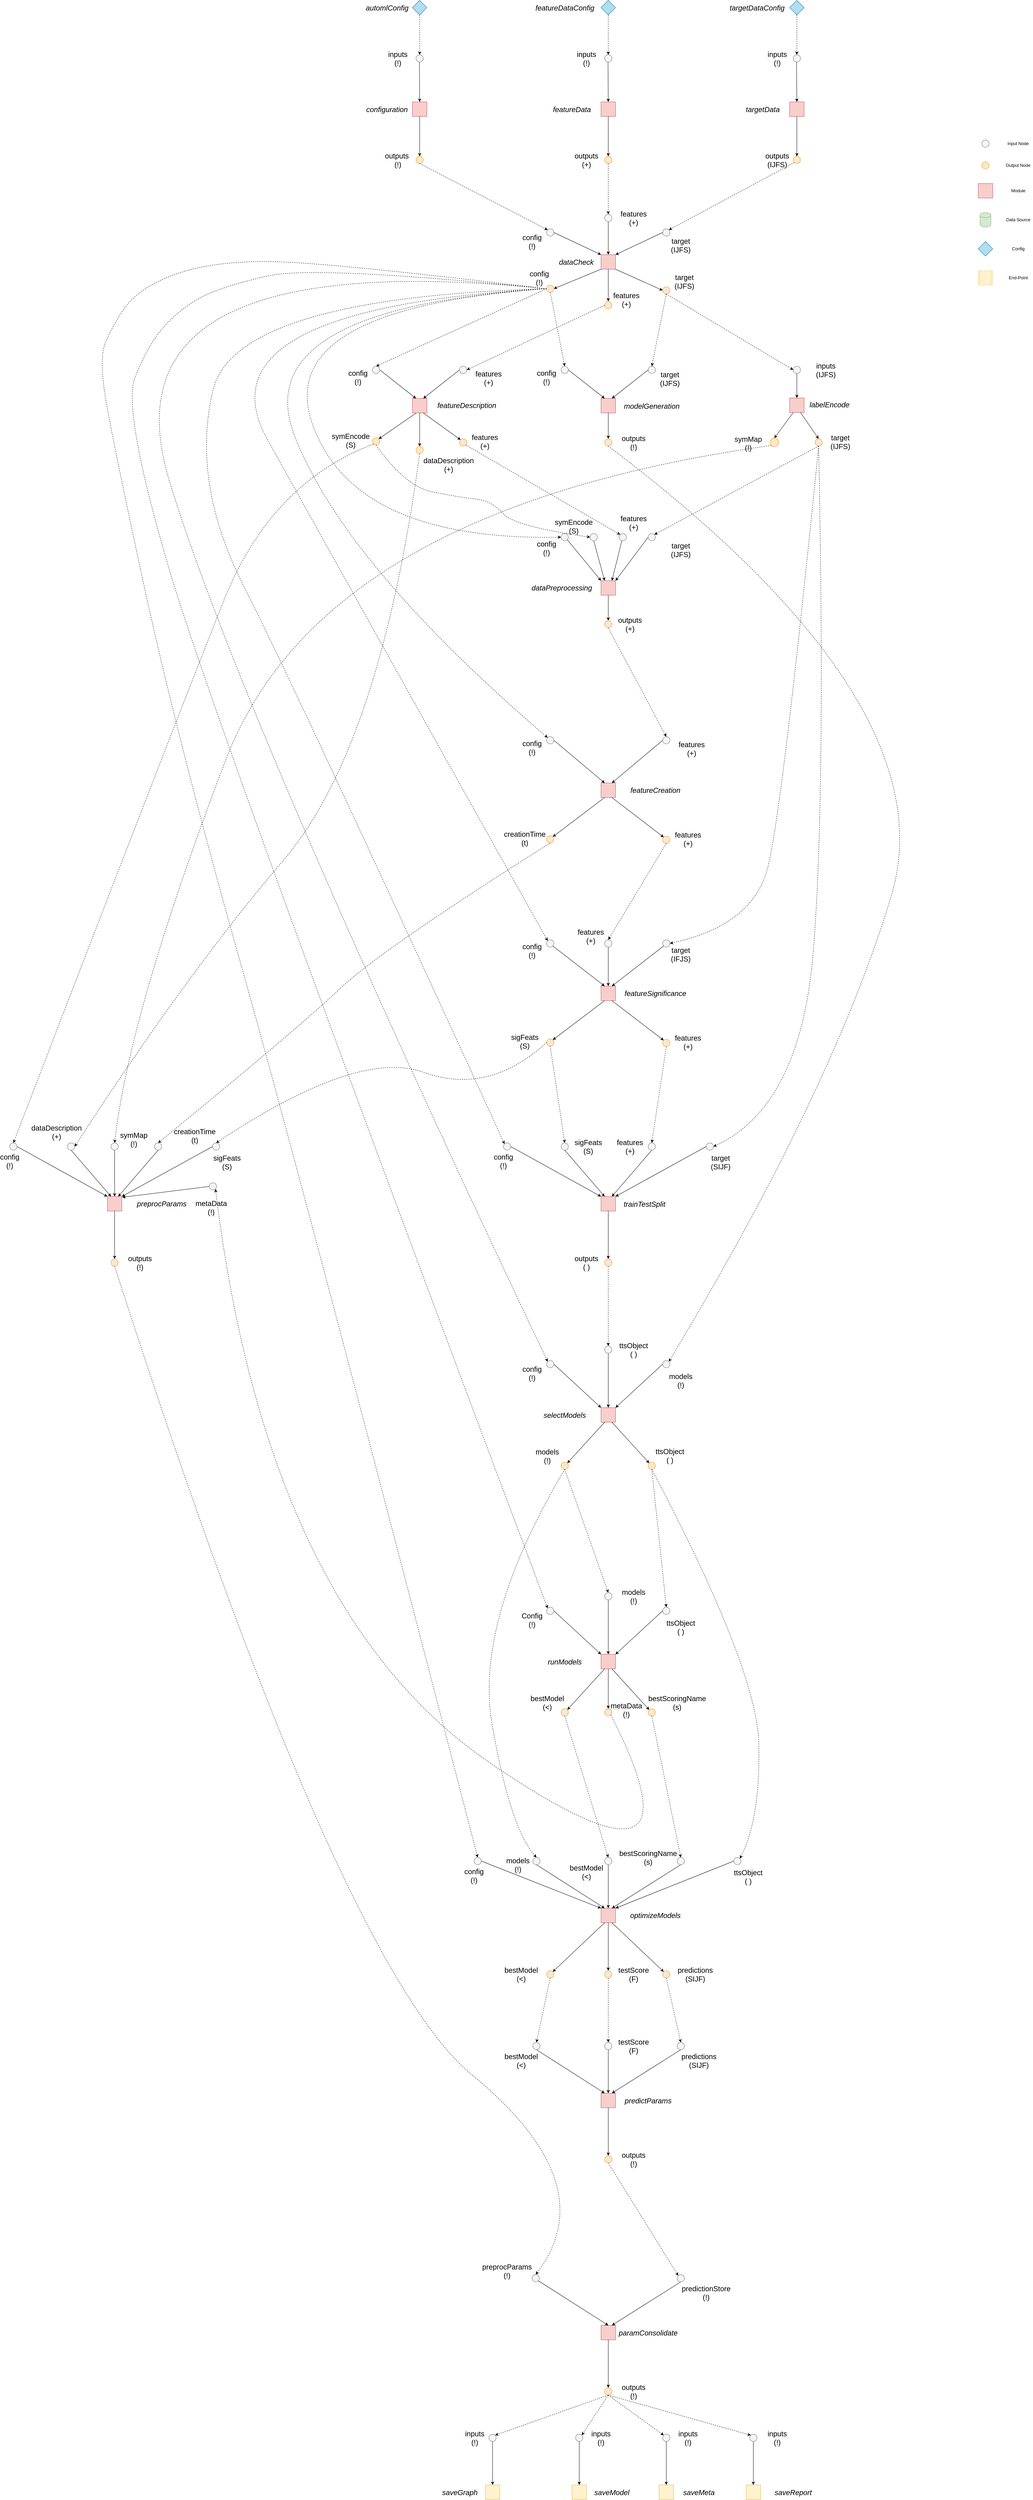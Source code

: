 <mxfile version="13.7.9" type="device"><diagram id="C5RBs43oDa-KdzZeNtuy" name="Page-1"><mxGraphModel dx="6388" dy="1995" grid="1" gridSize="10" guides="1" tooltips="1" connect="1" arrows="1" fold="1" page="1" pageScale="1" pageWidth="827" pageHeight="1169" math="0" shadow="0"><root><mxCell id="WIyWlLk6GJQsqaUBKTNV-0"/><mxCell id="WIyWlLk6GJQsqaUBKTNV-1" parent="WIyWlLk6GJQsqaUBKTNV-0"/><mxCell id="syF4AaAk_7wiC__grxCZ-0" value="" style="shape=cylinder;whiteSpace=wrap;html=1;boundedLbl=1;backgroundOutline=1;fillColor=#d5e8d4;strokeColor=#82b366;" parent="WIyWlLk6GJQsqaUBKTNV-1" vertex="1"><mxGeometry x="-2215" y="-535" width="30" height="40" as="geometry"/></mxCell><mxCell id="syF4AaAk_7wiC__grxCZ-1" value="" style="whiteSpace=wrap;html=1;aspect=fixed;fillColor=#f8cecc;strokeColor=#b85450;" parent="WIyWlLk6GJQsqaUBKTNV-1" vertex="1"><mxGeometry x="-2220" y="-615" width="40" height="40" as="geometry"/></mxCell><mxCell id="syF4AaAk_7wiC__grxCZ-3" value="" style="ellipse;whiteSpace=wrap;html=1;aspect=fixed;fillColor=#f5f5f5;strokeColor=#666666;fontColor=#333333;" parent="WIyWlLk6GJQsqaUBKTNV-1" vertex="1"><mxGeometry x="-2210" y="-735" width="20" height="20" as="geometry"/></mxCell><mxCell id="syF4AaAk_7wiC__grxCZ-6" value="" style="rhombus;whiteSpace=wrap;html=1;fillColor=#b1ddf0;strokeColor=#10739e;" parent="WIyWlLk6GJQsqaUBKTNV-1" vertex="1"><mxGeometry x="-2220" y="-455" width="40" height="40" as="geometry"/></mxCell><mxCell id="syF4AaAk_7wiC__grxCZ-7" value="Input Node" style="text;html=1;strokeColor=none;fillColor=none;align=center;verticalAlign=middle;whiteSpace=wrap;rounded=0;labelBorderColor=none;labelPosition=center;verticalLabelPosition=middle;" parent="WIyWlLk6GJQsqaUBKTNV-1" vertex="1"><mxGeometry x="-2150" y="-735" width="80" height="20" as="geometry"/></mxCell><mxCell id="syF4AaAk_7wiC__grxCZ-8" value="Module" style="text;html=1;align=center;verticalAlign=middle;resizable=0;points=[];autosize=1;" parent="WIyWlLk6GJQsqaUBKTNV-1" vertex="1"><mxGeometry x="-2135" y="-605" width="50" height="20" as="geometry"/></mxCell><mxCell id="syF4AaAk_7wiC__grxCZ-9" value="Data Source" style="text;html=1;align=center;verticalAlign=middle;resizable=0;points=[];autosize=1;" parent="WIyWlLk6GJQsqaUBKTNV-1" vertex="1"><mxGeometry x="-2150" y="-525" width="80" height="20" as="geometry"/></mxCell><mxCell id="syF4AaAk_7wiC__grxCZ-10" value="" style="ellipse;whiteSpace=wrap;html=1;aspect=fixed;fillColor=#ffe6cc;strokeColor=#d79b00;" parent="WIyWlLk6GJQsqaUBKTNV-1" vertex="1"><mxGeometry x="-2210" y="-675" width="20" height="20" as="geometry"/></mxCell><mxCell id="syF4AaAk_7wiC__grxCZ-11" value="Output Node" style="text;html=1;strokeColor=none;fillColor=none;align=center;verticalAlign=middle;whiteSpace=wrap;rounded=0;labelBorderColor=none;labelPosition=center;verticalLabelPosition=middle;" parent="WIyWlLk6GJQsqaUBKTNV-1" vertex="1"><mxGeometry x="-2150" y="-675" width="80" height="20" as="geometry"/></mxCell><mxCell id="syF4AaAk_7wiC__grxCZ-12" value="Config" style="text;html=1;align=center;verticalAlign=middle;resizable=0;points=[];autosize=1;" parent="WIyWlLk6GJQsqaUBKTNV-1" vertex="1"><mxGeometry x="-2135" y="-445" width="50" height="20" as="geometry"/></mxCell><mxCell id="syF4AaAk_7wiC__grxCZ-690" value="" style="shape=process;whiteSpace=wrap;html=1;backgroundOutline=1;dashed=1;dashPattern=1 1;fontSize=15;fillColor=#fff2cc;strokeColor=#d6b656;" parent="WIyWlLk6GJQsqaUBKTNV-1" vertex="1"><mxGeometry x="-2220" y="-375" width="40" height="40" as="geometry"/></mxCell><mxCell id="syF4AaAk_7wiC__grxCZ-691" value="End-Point" style="text;html=1;align=center;verticalAlign=middle;resizable=0;points=[];autosize=1;" parent="WIyWlLk6GJQsqaUBKTNV-1" vertex="1"><mxGeometry x="-2145" y="-365" width="70" height="20" as="geometry"/></mxCell><mxCell id="Ut67D4-_fYfOlmeCOS3n-6" value="" style="rhombus;whiteSpace=wrap;html=1;fillColor=#b1ddf0;strokeColor=#10739e;" parent="WIyWlLk6GJQsqaUBKTNV-1" vertex="1"><mxGeometry x="-3780" y="-1120" width="40" height="40" as="geometry"/></mxCell><mxCell id="Ut67D4-_fYfOlmeCOS3n-7" value="" style="rhombus;whiteSpace=wrap;html=1;fillColor=#b1ddf0;strokeColor=#10739e;" parent="WIyWlLk6GJQsqaUBKTNV-1" vertex="1"><mxGeometry x="-3260" y="-1120" width="40" height="40" as="geometry"/></mxCell><mxCell id="Ut67D4-_fYfOlmeCOS3n-8" value="" style="rhombus;whiteSpace=wrap;html=1;fillColor=#b1ddf0;strokeColor=#10739e;" parent="WIyWlLk6GJQsqaUBKTNV-1" vertex="1"><mxGeometry x="-2740" y="-1120" width="40" height="40" as="geometry"/></mxCell><mxCell id="Ut67D4-_fYfOlmeCOS3n-9" value="&lt;font style=&quot;font-size: 20px&quot;&gt;&lt;i&gt;automlConfig&lt;/i&gt;&lt;/font&gt;" style="text;html=1;align=center;verticalAlign=middle;resizable=0;points=[];autosize=1;" parent="WIyWlLk6GJQsqaUBKTNV-1" vertex="1"><mxGeometry x="-3915" y="-1110" width="130" height="20" as="geometry"/></mxCell><mxCell id="Ut67D4-_fYfOlmeCOS3n-10" value="&lt;font style=&quot;font-size: 20px&quot;&gt;&lt;i&gt;featureDataConfig&lt;/i&gt;&lt;/font&gt;" style="text;html=1;align=center;verticalAlign=middle;resizable=0;points=[];autosize=1;" parent="WIyWlLk6GJQsqaUBKTNV-1" vertex="1"><mxGeometry x="-3450" y="-1110" width="180" height="20" as="geometry"/></mxCell><mxCell id="Ut67D4-_fYfOlmeCOS3n-11" value="&lt;font style=&quot;font-size: 20px&quot;&gt;&lt;i&gt;targetDataConfig&lt;/i&gt;&lt;/font&gt;" style="text;html=1;align=center;verticalAlign=middle;resizable=0;points=[];autosize=1;" parent="WIyWlLk6GJQsqaUBKTNV-1" vertex="1"><mxGeometry x="-2915" y="-1110" width="170" height="20" as="geometry"/></mxCell><mxCell id="Ut67D4-_fYfOlmeCOS3n-12" value="" style="endArrow=classic;html=1;exitX=0.5;exitY=1;exitDx=0;exitDy=0;entryX=0.5;entryY=0;entryDx=0;entryDy=0;dashed=1;" parent="WIyWlLk6GJQsqaUBKTNV-1" source="Ut67D4-_fYfOlmeCOS3n-8" target="Ut67D4-_fYfOlmeCOS3n-16" edge="1"><mxGeometry width="50" height="50" relative="1" as="geometry"><mxPoint x="-2830" y="-730" as="sourcePoint"/><mxPoint x="-2720" y="-960" as="targetPoint"/></mxGeometry></mxCell><mxCell id="Ut67D4-_fYfOlmeCOS3n-13" value="" style="endArrow=classic;html=1;exitX=0.5;exitY=1;exitDx=0;exitDy=0;entryX=0.5;entryY=0;entryDx=0;entryDy=0;dashed=1;" parent="WIyWlLk6GJQsqaUBKTNV-1" source="Ut67D4-_fYfOlmeCOS3n-7" target="Ut67D4-_fYfOlmeCOS3n-17" edge="1"><mxGeometry width="50" height="50" relative="1" as="geometry"><mxPoint x="-2950" y="-730" as="sourcePoint"/><mxPoint x="-3240" y="-960" as="targetPoint"/></mxGeometry></mxCell><mxCell id="Ut67D4-_fYfOlmeCOS3n-14" value="" style="endArrow=classic;html=1;exitX=0.5;exitY=1;exitDx=0;exitDy=0;entryX=0.5;entryY=0;entryDx=0;entryDy=0;dashed=1;" parent="WIyWlLk6GJQsqaUBKTNV-1" source="Ut67D4-_fYfOlmeCOS3n-6" target="Ut67D4-_fYfOlmeCOS3n-18" edge="1"><mxGeometry width="50" height="50" relative="1" as="geometry"><mxPoint x="-3070" y="-730" as="sourcePoint"/><mxPoint x="-3760" y="-960" as="targetPoint"/></mxGeometry></mxCell><mxCell id="Ut67D4-_fYfOlmeCOS3n-16" value="" style="ellipse;whiteSpace=wrap;html=1;aspect=fixed;fillColor=#f5f5f5;strokeColor=#666666;fontColor=#333333;" parent="WIyWlLk6GJQsqaUBKTNV-1" vertex="1"><mxGeometry x="-2730" y="-970" width="20" height="20" as="geometry"/></mxCell><mxCell id="Ut67D4-_fYfOlmeCOS3n-17" value="" style="ellipse;whiteSpace=wrap;html=1;aspect=fixed;fillColor=#f5f5f5;strokeColor=#666666;fontColor=#333333;" parent="WIyWlLk6GJQsqaUBKTNV-1" vertex="1"><mxGeometry x="-3250" y="-970" width="20" height="20" as="geometry"/></mxCell><mxCell id="Ut67D4-_fYfOlmeCOS3n-18" value="" style="ellipse;whiteSpace=wrap;html=1;aspect=fixed;fillColor=#f5f5f5;strokeColor=#666666;fontColor=#333333;" parent="WIyWlLk6GJQsqaUBKTNV-1" vertex="1"><mxGeometry x="-3770" y="-970" width="20" height="20" as="geometry"/></mxCell><mxCell id="Ut67D4-_fYfOlmeCOS3n-19" value="&lt;font style=&quot;font-size: 20px&quot;&gt;inputs&lt;br&gt;(!)&lt;br&gt;&lt;/font&gt;" style="text;html=1;strokeColor=none;fillColor=none;align=center;verticalAlign=middle;whiteSpace=wrap;rounded=0;" parent="WIyWlLk6GJQsqaUBKTNV-1" vertex="1"><mxGeometry x="-3840" y="-970" width="40" height="20" as="geometry"/></mxCell><mxCell id="Ut67D4-_fYfOlmeCOS3n-20" value="&lt;font style=&quot;font-size: 20px&quot;&gt;inputs&lt;br&gt;(!)&lt;br&gt;&lt;/font&gt;" style="text;html=1;strokeColor=none;fillColor=none;align=center;verticalAlign=middle;whiteSpace=wrap;rounded=0;" parent="WIyWlLk6GJQsqaUBKTNV-1" vertex="1"><mxGeometry x="-3320" y="-970" width="40" height="20" as="geometry"/></mxCell><mxCell id="Ut67D4-_fYfOlmeCOS3n-21" value="&lt;font style=&quot;font-size: 20px&quot;&gt;inputs&lt;br&gt;(!)&lt;br&gt;&lt;/font&gt;" style="text;html=1;strokeColor=none;fillColor=none;align=center;verticalAlign=middle;whiteSpace=wrap;rounded=0;" parent="WIyWlLk6GJQsqaUBKTNV-1" vertex="1"><mxGeometry x="-2794" y="-970" width="40" height="20" as="geometry"/></mxCell><mxCell id="Ut67D4-_fYfOlmeCOS3n-22" value="" style="endArrow=classic;html=1;exitX=0.5;exitY=1;exitDx=0;exitDy=0;entryX=0.5;entryY=0;entryDx=0;entryDy=0;" parent="WIyWlLk6GJQsqaUBKTNV-1" target="Ut67D4-_fYfOlmeCOS3n-27" edge="1"><mxGeometry width="50" height="50" relative="1" as="geometry"><mxPoint x="-3760.71" y="-950" as="sourcePoint"/><mxPoint x="-3760.71" y="-840" as="targetPoint"/></mxGeometry></mxCell><mxCell id="Ut67D4-_fYfOlmeCOS3n-23" value="" style="endArrow=classic;html=1;exitX=0.5;exitY=1;exitDx=0;exitDy=0;entryX=0.5;entryY=0;entryDx=0;entryDy=0;" parent="WIyWlLk6GJQsqaUBKTNV-1" target="Ut67D4-_fYfOlmeCOS3n-26" edge="1"><mxGeometry width="50" height="50" relative="1" as="geometry"><mxPoint x="-3240.71" y="-950" as="sourcePoint"/><mxPoint x="-3240.71" y="-840" as="targetPoint"/></mxGeometry></mxCell><mxCell id="Ut67D4-_fYfOlmeCOS3n-24" value="" style="endArrow=classic;html=1;entryX=0.5;entryY=0;entryDx=0;entryDy=0;" parent="WIyWlLk6GJQsqaUBKTNV-1" target="Ut67D4-_fYfOlmeCOS3n-25" edge="1"><mxGeometry width="50" height="50" relative="1" as="geometry"><mxPoint x="-2721" y="-950" as="sourcePoint"/><mxPoint x="-2720.71" y="-840" as="targetPoint"/></mxGeometry></mxCell><mxCell id="Ut67D4-_fYfOlmeCOS3n-25" value="" style="whiteSpace=wrap;html=1;aspect=fixed;fillColor=#f8cecc;strokeColor=#b85450;" parent="WIyWlLk6GJQsqaUBKTNV-1" vertex="1"><mxGeometry x="-2740" y="-840" width="40" height="40" as="geometry"/></mxCell><mxCell id="Ut67D4-_fYfOlmeCOS3n-26" value="" style="whiteSpace=wrap;html=1;aspect=fixed;fillColor=#f8cecc;strokeColor=#b85450;" parent="WIyWlLk6GJQsqaUBKTNV-1" vertex="1"><mxGeometry x="-3260" y="-840" width="40" height="40" as="geometry"/></mxCell><mxCell id="Ut67D4-_fYfOlmeCOS3n-27" value="" style="whiteSpace=wrap;html=1;aspect=fixed;fillColor=#f8cecc;strokeColor=#b85450;" parent="WIyWlLk6GJQsqaUBKTNV-1" vertex="1"><mxGeometry x="-3780" y="-840" width="40" height="40" as="geometry"/></mxCell><mxCell id="Ut67D4-_fYfOlmeCOS3n-32" value="" style="endArrow=classic;html=1;exitX=0.5;exitY=1;exitDx=0;exitDy=0;entryX=0.5;entryY=0;entryDx=0;entryDy=0;" parent="WIyWlLk6GJQsqaUBKTNV-1" source="Ut67D4-_fYfOlmeCOS3n-27" target="Ut67D4-_fYfOlmeCOS3n-33" edge="1"><mxGeometry width="50" height="50" relative="1" as="geometry"><mxPoint x="-3750" y="-1070" as="sourcePoint"/><mxPoint x="-3690" y="-740" as="targetPoint"/></mxGeometry></mxCell><mxCell id="Ut67D4-_fYfOlmeCOS3n-33" value="" style="ellipse;whiteSpace=wrap;html=1;aspect=fixed;fillColor=#ffe6cc;strokeColor=#d79b00;" parent="WIyWlLk6GJQsqaUBKTNV-1" vertex="1"><mxGeometry x="-3770" y="-690" width="20" height="20" as="geometry"/></mxCell><mxCell id="Ut67D4-_fYfOlmeCOS3n-38" value="" style="endArrow=classic;html=1;exitX=0.5;exitY=1;exitDx=0;exitDy=0;entryX=0.5;entryY=0;entryDx=0;entryDy=0;" parent="WIyWlLk6GJQsqaUBKTNV-1" target="Ut67D4-_fYfOlmeCOS3n-39" edge="1"><mxGeometry width="50" height="50" relative="1" as="geometry"><mxPoint x="-3240" y="-800" as="sourcePoint"/><mxPoint x="-3170" y="-740" as="targetPoint"/></mxGeometry></mxCell><mxCell id="Ut67D4-_fYfOlmeCOS3n-39" value="" style="ellipse;whiteSpace=wrap;html=1;aspect=fixed;fillColor=#ffe6cc;strokeColor=#d79b00;" parent="WIyWlLk6GJQsqaUBKTNV-1" vertex="1"><mxGeometry x="-3250" y="-690" width="20" height="20" as="geometry"/></mxCell><mxCell id="Ut67D4-_fYfOlmeCOS3n-40" value="" style="endArrow=classic;html=1;exitX=0.5;exitY=1;exitDx=0;exitDy=0;entryX=0.5;entryY=0;entryDx=0;entryDy=0;" parent="WIyWlLk6GJQsqaUBKTNV-1" target="Ut67D4-_fYfOlmeCOS3n-41" edge="1"><mxGeometry width="50" height="50" relative="1" as="geometry"><mxPoint x="-2720.0" y="-800" as="sourcePoint"/><mxPoint x="-2650" y="-740" as="targetPoint"/></mxGeometry></mxCell><mxCell id="Ut67D4-_fYfOlmeCOS3n-41" value="" style="ellipse;whiteSpace=wrap;html=1;aspect=fixed;fillColor=#ffe6cc;strokeColor=#d79b00;" parent="WIyWlLk6GJQsqaUBKTNV-1" vertex="1"><mxGeometry x="-2730" y="-690" width="20" height="20" as="geometry"/></mxCell><mxCell id="Ut67D4-_fYfOlmeCOS3n-42" value="&lt;span style=&quot;font-size: 20px&quot;&gt;outputs&amp;nbsp;&lt;br&gt;(!)&lt;br&gt;&lt;/span&gt;" style="text;html=1;strokeColor=none;fillColor=none;align=center;verticalAlign=middle;whiteSpace=wrap;rounded=0;" parent="WIyWlLk6GJQsqaUBKTNV-1" vertex="1"><mxGeometry x="-3840" y="-690" width="40" height="20" as="geometry"/></mxCell><mxCell id="Ut67D4-_fYfOlmeCOS3n-43" value="&lt;span style=&quot;font-size: 20px&quot;&gt;outputs&lt;br&gt;(+)&lt;br&gt;&lt;/span&gt;" style="text;html=1;strokeColor=none;fillColor=none;align=center;verticalAlign=middle;whiteSpace=wrap;rounded=0;" parent="WIyWlLk6GJQsqaUBKTNV-1" vertex="1"><mxGeometry x="-3320" y="-690" width="40" height="20" as="geometry"/></mxCell><mxCell id="Ut67D4-_fYfOlmeCOS3n-44" value="&lt;span style=&quot;font-size: 20px&quot;&gt;outputs&lt;br&gt;(IJFS)&lt;br&gt;&lt;/span&gt;" style="text;html=1;strokeColor=none;fillColor=none;align=center;verticalAlign=middle;whiteSpace=wrap;rounded=0;" parent="WIyWlLk6GJQsqaUBKTNV-1" vertex="1"><mxGeometry x="-2794" y="-690" width="40" height="20" as="geometry"/></mxCell><mxCell id="Ut67D4-_fYfOlmeCOS3n-47" value="&lt;font style=&quot;font-size: 20px&quot;&gt;&lt;i&gt;configuration&lt;/i&gt;&lt;/font&gt;" style="text;html=1;strokeColor=none;fillColor=none;align=center;verticalAlign=middle;whiteSpace=wrap;rounded=0;" parent="WIyWlLk6GJQsqaUBKTNV-1" vertex="1"><mxGeometry x="-3870" y="-830" width="40" height="20" as="geometry"/></mxCell><mxCell id="Ut67D4-_fYfOlmeCOS3n-48" value="&lt;font style=&quot;font-size: 20px&quot;&gt;&lt;i&gt;featureData&lt;/i&gt;&lt;/font&gt;" style="text;html=1;strokeColor=none;fillColor=none;align=center;verticalAlign=middle;whiteSpace=wrap;rounded=0;" parent="WIyWlLk6GJQsqaUBKTNV-1" vertex="1"><mxGeometry x="-3360" y="-830" width="40" height="20" as="geometry"/></mxCell><mxCell id="Ut67D4-_fYfOlmeCOS3n-49" value="&lt;font style=&quot;font-size: 20px&quot;&gt;&lt;i&gt;targetData&lt;/i&gt;&lt;/font&gt;" style="text;html=1;strokeColor=none;fillColor=none;align=center;verticalAlign=middle;whiteSpace=wrap;rounded=0;" parent="WIyWlLk6GJQsqaUBKTNV-1" vertex="1"><mxGeometry x="-2834" y="-830" width="40" height="20" as="geometry"/></mxCell><mxCell id="Ut67D4-_fYfOlmeCOS3n-52" value="" style="whiteSpace=wrap;html=1;aspect=fixed;fillColor=#f8cecc;strokeColor=#b85450;" parent="WIyWlLk6GJQsqaUBKTNV-1" vertex="1"><mxGeometry x="-3260" y="-418.75" width="40" height="40" as="geometry"/></mxCell><mxCell id="Ut67D4-_fYfOlmeCOS3n-53" value="&lt;font style=&quot;font-size: 20px&quot;&gt;&lt;i&gt;dataCheck&lt;/i&gt;&lt;/font&gt;" style="text;html=1;strokeColor=none;fillColor=none;align=center;verticalAlign=middle;whiteSpace=wrap;rounded=0;" parent="WIyWlLk6GJQsqaUBKTNV-1" vertex="1"><mxGeometry x="-3348" y="-408.75" width="40" height="20" as="geometry"/></mxCell><mxCell id="Ut67D4-_fYfOlmeCOS3n-54" value="" style="endArrow=classic;html=1;exitX=1;exitY=0.5;exitDx=0;exitDy=0;entryX=0;entryY=0;entryDx=0;entryDy=0;" parent="WIyWlLk6GJQsqaUBKTNV-1" source="Ut67D4-_fYfOlmeCOS3n-59" target="Ut67D4-_fYfOlmeCOS3n-52" edge="1"><mxGeometry width="50" height="50" relative="1" as="geometry"><mxPoint x="-3400" y="-480" as="sourcePoint"/><mxPoint x="-3750" y="-790" as="targetPoint"/></mxGeometry></mxCell><mxCell id="Ut67D4-_fYfOlmeCOS3n-55" value="" style="endArrow=classic;html=1;exitX=0;exitY=0.5;exitDx=0;exitDy=0;entryX=1;entryY=0;entryDx=0;entryDy=0;" parent="WIyWlLk6GJQsqaUBKTNV-1" source="Ut67D4-_fYfOlmeCOS3n-58" target="Ut67D4-_fYfOlmeCOS3n-52" edge="1"><mxGeometry width="50" height="50" relative="1" as="geometry"><mxPoint x="-3090" y="-480" as="sourcePoint"/><mxPoint x="-3250" y="-428.75" as="targetPoint"/></mxGeometry></mxCell><mxCell id="Ut67D4-_fYfOlmeCOS3n-56" value="" style="endArrow=classic;html=1;exitX=0.5;exitY=1;exitDx=0;exitDy=0;entryX=0.5;entryY=0;entryDx=0;entryDy=0;" parent="WIyWlLk6GJQsqaUBKTNV-1" source="Ut67D4-_fYfOlmeCOS3n-57" target="Ut67D4-_fYfOlmeCOS3n-52" edge="1"><mxGeometry width="50" height="50" relative="1" as="geometry"><mxPoint x="-3240" y="-510" as="sourcePoint"/><mxPoint x="-3230.0" y="-790" as="targetPoint"/></mxGeometry></mxCell><mxCell id="Ut67D4-_fYfOlmeCOS3n-57" value="" style="ellipse;whiteSpace=wrap;html=1;aspect=fixed;fillColor=#f5f5f5;strokeColor=#666666;fontColor=#333333;" parent="WIyWlLk6GJQsqaUBKTNV-1" vertex="1"><mxGeometry x="-3250" y="-530" width="20" height="20" as="geometry"/></mxCell><mxCell id="Ut67D4-_fYfOlmeCOS3n-58" value="" style="ellipse;whiteSpace=wrap;html=1;aspect=fixed;fillColor=#f5f5f5;strokeColor=#666666;fontColor=#333333;" parent="WIyWlLk6GJQsqaUBKTNV-1" vertex="1"><mxGeometry x="-3090" y="-490" width="20" height="20" as="geometry"/></mxCell><mxCell id="Ut67D4-_fYfOlmeCOS3n-59" value="" style="ellipse;whiteSpace=wrap;html=1;aspect=fixed;fillColor=#f5f5f5;strokeColor=#666666;fontColor=#333333;" parent="WIyWlLk6GJQsqaUBKTNV-1" vertex="1"><mxGeometry x="-3410" y="-490" width="20" height="20" as="geometry"/></mxCell><mxCell id="Ut67D4-_fYfOlmeCOS3n-61" value="&lt;span style=&quot;font-size: 20px&quot;&gt;target&lt;br&gt;(IJFS)&lt;br&gt;&lt;/span&gt;" style="text;html=1;strokeColor=none;fillColor=none;align=center;verticalAlign=middle;whiteSpace=wrap;rounded=0;" parent="WIyWlLk6GJQsqaUBKTNV-1" vertex="1"><mxGeometry x="-3060" y="-455" width="40" height="20" as="geometry"/></mxCell><mxCell id="Ut67D4-_fYfOlmeCOS3n-62" value="&lt;span style=&quot;font-size: 20px&quot;&gt;features&lt;br&gt;(+)&lt;br&gt;&lt;/span&gt;" style="text;html=1;strokeColor=none;fillColor=none;align=center;verticalAlign=middle;whiteSpace=wrap;rounded=0;" parent="WIyWlLk6GJQsqaUBKTNV-1" vertex="1"><mxGeometry x="-3190" y="-530" width="40" height="20" as="geometry"/></mxCell><mxCell id="Ut67D4-_fYfOlmeCOS3n-63" value="&lt;span style=&quot;font-size: 20px&quot;&gt;config&lt;br&gt;(!)&lt;br&gt;&lt;/span&gt;" style="text;html=1;strokeColor=none;fillColor=none;align=center;verticalAlign=middle;whiteSpace=wrap;rounded=0;" parent="WIyWlLk6GJQsqaUBKTNV-1" vertex="1"><mxGeometry x="-3470" y="-465" width="40" height="20" as="geometry"/></mxCell><mxCell id="Ut67D4-_fYfOlmeCOS3n-64" value="" style="endArrow=classic;html=1;dashed=1;exitX=0.5;exitY=1;exitDx=0;exitDy=0;entryX=0;entryY=0;entryDx=0;entryDy=0;" parent="WIyWlLk6GJQsqaUBKTNV-1" source="Ut67D4-_fYfOlmeCOS3n-33" target="Ut67D4-_fYfOlmeCOS3n-59" edge="1"><mxGeometry width="50" height="50" relative="1" as="geometry"><mxPoint x="-3260" y="-460" as="sourcePoint"/><mxPoint x="-3210" y="-510" as="targetPoint"/></mxGeometry></mxCell><mxCell id="Ut67D4-_fYfOlmeCOS3n-65" value="" style="endArrow=classic;html=1;dashed=1;exitX=0.5;exitY=1;exitDx=0;exitDy=0;entryX=0.5;entryY=0;entryDx=0;entryDy=0;" parent="WIyWlLk6GJQsqaUBKTNV-1" source="Ut67D4-_fYfOlmeCOS3n-39" target="Ut67D4-_fYfOlmeCOS3n-57" edge="1"><mxGeometry width="50" height="50" relative="1" as="geometry"><mxPoint x="-3750" y="-660" as="sourcePoint"/><mxPoint x="-3397.071" y="-477.071" as="targetPoint"/></mxGeometry></mxCell><mxCell id="Ut67D4-_fYfOlmeCOS3n-66" value="" style="endArrow=classic;html=1;dashed=1;exitX=0;exitY=1;exitDx=0;exitDy=0;entryX=1;entryY=0;entryDx=0;entryDy=0;" parent="WIyWlLk6GJQsqaUBKTNV-1" source="Ut67D4-_fYfOlmeCOS3n-41" target="Ut67D4-_fYfOlmeCOS3n-58" edge="1"><mxGeometry width="50" height="50" relative="1" as="geometry"><mxPoint x="-3230.0" y="-660" as="sourcePoint"/><mxPoint x="-3230.0" y="-520" as="targetPoint"/></mxGeometry></mxCell><mxCell id="Ut67D4-_fYfOlmeCOS3n-67" value="" style="endArrow=classic;html=1;entryX=0;entryY=0.5;entryDx=0;entryDy=0;exitX=1;exitY=1;exitDx=0;exitDy=0;" parent="WIyWlLk6GJQsqaUBKTNV-1" source="Ut67D4-_fYfOlmeCOS3n-52" target="Ut67D4-_fYfOlmeCOS3n-68" edge="1"><mxGeometry width="50" height="50" relative="1" as="geometry"><mxPoint x="-3210.0" y="-430" as="sourcePoint"/><mxPoint x="-3100" y="-380" as="targetPoint"/></mxGeometry></mxCell><mxCell id="Ut67D4-_fYfOlmeCOS3n-68" value="" style="ellipse;whiteSpace=wrap;html=1;aspect=fixed;fillColor=#ffe6cc;strokeColor=#d79b00;" parent="WIyWlLk6GJQsqaUBKTNV-1" vertex="1"><mxGeometry x="-3090" y="-330.37" width="20" height="20" as="geometry"/></mxCell><mxCell id="Ut67D4-_fYfOlmeCOS3n-69" value="" style="ellipse;whiteSpace=wrap;html=1;aspect=fixed;fillColor=#ffe6cc;strokeColor=#d79b00;" parent="WIyWlLk6GJQsqaUBKTNV-1" vertex="1"><mxGeometry x="-3410" y="-335" width="20" height="20" as="geometry"/></mxCell><mxCell id="Ut67D4-_fYfOlmeCOS3n-70" value="" style="endArrow=classic;html=1;entryX=1;entryY=0.5;entryDx=0;entryDy=0;exitX=0;exitY=1;exitDx=0;exitDy=0;" parent="WIyWlLk6GJQsqaUBKTNV-1" source="Ut67D4-_fYfOlmeCOS3n-52" target="Ut67D4-_fYfOlmeCOS3n-69" edge="1"><mxGeometry width="50" height="50" relative="1" as="geometry"><mxPoint x="-3210" y="-390" as="sourcePoint"/><mxPoint x="-3080.0" y="-352" as="targetPoint"/></mxGeometry></mxCell><mxCell id="Ut67D4-_fYfOlmeCOS3n-71" value="" style="ellipse;whiteSpace=wrap;html=1;aspect=fixed;fillColor=#ffe6cc;strokeColor=#d79b00;" parent="WIyWlLk6GJQsqaUBKTNV-1" vertex="1"><mxGeometry x="-3250" y="-289.5" width="20" height="20" as="geometry"/></mxCell><mxCell id="Ut67D4-_fYfOlmeCOS3n-72" value="" style="endArrow=classic;html=1;" parent="WIyWlLk6GJQsqaUBKTNV-1" edge="1"><mxGeometry width="50" height="50" relative="1" as="geometry"><mxPoint x="-3240" y="-379" as="sourcePoint"/><mxPoint x="-3240" y="-290" as="targetPoint"/></mxGeometry></mxCell><mxCell id="Ut67D4-_fYfOlmeCOS3n-73" value="&lt;span style=&quot;font-size: 20px&quot;&gt;features&lt;br&gt;(+)&lt;br&gt;&lt;/span&gt;" style="text;html=1;strokeColor=none;fillColor=none;align=center;verticalAlign=middle;whiteSpace=wrap;rounded=0;" parent="WIyWlLk6GJQsqaUBKTNV-1" vertex="1"><mxGeometry x="-3210" y="-305" width="40" height="20" as="geometry"/></mxCell><mxCell id="Ut67D4-_fYfOlmeCOS3n-74" value="&lt;span style=&quot;font-size: 20px&quot;&gt;target&lt;br&gt;(IJFS)&lt;br&gt;&lt;/span&gt;" style="text;html=1;strokeColor=none;fillColor=none;align=center;verticalAlign=middle;whiteSpace=wrap;rounded=0;" parent="WIyWlLk6GJQsqaUBKTNV-1" vertex="1"><mxGeometry x="-3050" y="-355" width="40" height="20" as="geometry"/></mxCell><mxCell id="Ut67D4-_fYfOlmeCOS3n-75" value="&lt;span style=&quot;font-size: 20px&quot;&gt;config&lt;br&gt;(!)&lt;br&gt;&lt;/span&gt;" style="text;html=1;strokeColor=none;fillColor=none;align=center;verticalAlign=middle;whiteSpace=wrap;rounded=0;" parent="WIyWlLk6GJQsqaUBKTNV-1" vertex="1"><mxGeometry x="-3450" y="-365" width="40" height="20" as="geometry"/></mxCell><mxCell id="Ut67D4-_fYfOlmeCOS3n-76" value="" style="ellipse;whiteSpace=wrap;html=1;aspect=fixed;fillColor=#f5f5f5;strokeColor=#666666;fontColor=#333333;" parent="WIyWlLk6GJQsqaUBKTNV-1" vertex="1"><mxGeometry x="-2730" y="-111.25" width="20" height="20" as="geometry"/></mxCell><mxCell id="Ut67D4-_fYfOlmeCOS3n-77" value="&lt;font style=&quot;font-size: 20px&quot;&gt;inputs&lt;br&gt;(IJFS)&lt;br&gt;&lt;/font&gt;" style="text;html=1;strokeColor=none;fillColor=none;align=center;verticalAlign=middle;whiteSpace=wrap;rounded=0;" parent="WIyWlLk6GJQsqaUBKTNV-1" vertex="1"><mxGeometry x="-2660" y="-111.25" width="40" height="20" as="geometry"/></mxCell><mxCell id="Ut67D4-_fYfOlmeCOS3n-78" value="" style="endArrow=classic;html=1;entryX=0.5;entryY=0;entryDx=0;entryDy=0;exitX=0.5;exitY=1;exitDx=0;exitDy=0;" parent="WIyWlLk6GJQsqaUBKTNV-1" source="Ut67D4-_fYfOlmeCOS3n-76" target="Ut67D4-_fYfOlmeCOS3n-79" edge="1"><mxGeometry width="50" height="50" relative="1" as="geometry"><mxPoint x="-2710" y="-112.5" as="sourcePoint"/><mxPoint x="-2720.71" y="-26.25" as="targetPoint"/></mxGeometry></mxCell><mxCell id="Ut67D4-_fYfOlmeCOS3n-79" value="" style="whiteSpace=wrap;html=1;aspect=fixed;fillColor=#f8cecc;strokeColor=#b85450;" parent="WIyWlLk6GJQsqaUBKTNV-1" vertex="1"><mxGeometry x="-2740" y="-23.75" width="40" height="40" as="geometry"/></mxCell><mxCell id="Ut67D4-_fYfOlmeCOS3n-80" value="" style="endArrow=classic;html=1;entryX=0.5;entryY=0;entryDx=0;entryDy=0;exitX=0.75;exitY=1;exitDx=0;exitDy=0;" parent="WIyWlLk6GJQsqaUBKTNV-1" source="Ut67D4-_fYfOlmeCOS3n-79" target="Ut67D4-_fYfOlmeCOS3n-81" edge="1"><mxGeometry width="50" height="50" relative="1" as="geometry"><mxPoint x="-2710" y="37.5" as="sourcePoint"/><mxPoint x="-2650" y="73.75" as="targetPoint"/></mxGeometry></mxCell><mxCell id="Ut67D4-_fYfOlmeCOS3n-81" value="" style="ellipse;whiteSpace=wrap;html=1;aspect=fixed;fillColor=#ffe6cc;strokeColor=#d79b00;" parent="WIyWlLk6GJQsqaUBKTNV-1" vertex="1"><mxGeometry x="-2670" y="88.75" width="20" height="20" as="geometry"/></mxCell><mxCell id="Ut67D4-_fYfOlmeCOS3n-82" value="&lt;span style=&quot;font-size: 20px&quot;&gt;target&lt;br&gt;(IJFS)&lt;br&gt;&lt;/span&gt;" style="text;html=1;strokeColor=none;fillColor=none;align=center;verticalAlign=middle;whiteSpace=wrap;rounded=0;" parent="WIyWlLk6GJQsqaUBKTNV-1" vertex="1"><mxGeometry x="-2620" y="86.88" width="40" height="20" as="geometry"/></mxCell><mxCell id="Ut67D4-_fYfOlmeCOS3n-83" value="&lt;font style=&quot;font-size: 20px&quot;&gt;&lt;i&gt;labelEncode&lt;/i&gt;&lt;/font&gt;" style="text;html=1;strokeColor=none;fillColor=none;align=center;verticalAlign=middle;whiteSpace=wrap;rounded=0;" parent="WIyWlLk6GJQsqaUBKTNV-1" vertex="1"><mxGeometry x="-2650" y="-16.25" width="40" height="20" as="geometry"/></mxCell><mxCell id="Ut67D4-_fYfOlmeCOS3n-86" value="" style="endArrow=classic;html=1;dashed=1;exitX=0.5;exitY=1;exitDx=0;exitDy=0;entryX=0;entryY=0.5;entryDx=0;entryDy=0;" parent="WIyWlLk6GJQsqaUBKTNV-1" source="Ut67D4-_fYfOlmeCOS3n-68" target="Ut67D4-_fYfOlmeCOS3n-76" edge="1"><mxGeometry width="50" height="50" relative="1" as="geometry"><mxPoint x="-2690" y="-40" as="sourcePoint"/><mxPoint x="-2640" y="-90" as="targetPoint"/></mxGeometry></mxCell><mxCell id="Ut67D4-_fYfOlmeCOS3n-87" value="" style="whiteSpace=wrap;html=1;aspect=fixed;fillColor=#f8cecc;strokeColor=#b85450;" parent="WIyWlLk6GJQsqaUBKTNV-1" vertex="1"><mxGeometry x="-3260" y="-22.5" width="40" height="40" as="geometry"/></mxCell><mxCell id="Ut67D4-_fYfOlmeCOS3n-88" value="" style="endArrow=classic;html=1;entryX=0.75;entryY=0;entryDx=0;entryDy=0;exitX=0;exitY=0.5;exitDx=0;exitDy=0;" parent="WIyWlLk6GJQsqaUBKTNV-1" source="Ut67D4-_fYfOlmeCOS3n-90" target="Ut67D4-_fYfOlmeCOS3n-87" edge="1"><mxGeometry width="50" height="50" relative="1" as="geometry"><mxPoint x="-3190" y="-31.25" as="sourcePoint"/><mxPoint x="-2710" y="137.5" as="targetPoint"/></mxGeometry></mxCell><mxCell id="Ut67D4-_fYfOlmeCOS3n-89" value="" style="endArrow=classic;html=1;entryX=0.25;entryY=0;entryDx=0;entryDy=0;exitX=1;exitY=0.5;exitDx=0;exitDy=0;" parent="WIyWlLk6GJQsqaUBKTNV-1" source="Ut67D4-_fYfOlmeCOS3n-92" target="Ut67D4-_fYfOlmeCOS3n-87" edge="1"><mxGeometry width="50" height="50" relative="1" as="geometry"><mxPoint x="-3320" y="-22.25" as="sourcePoint"/><mxPoint x="-3220" y="-12.5" as="targetPoint"/></mxGeometry></mxCell><mxCell id="Ut67D4-_fYfOlmeCOS3n-90" value="" style="ellipse;whiteSpace=wrap;html=1;aspect=fixed;fillColor=#f5f5f5;strokeColor=#666666;fontColor=#333333;" parent="WIyWlLk6GJQsqaUBKTNV-1" vertex="1"><mxGeometry x="-3130" y="-111.25" width="20" height="20" as="geometry"/></mxCell><mxCell id="Ut67D4-_fYfOlmeCOS3n-92" value="" style="ellipse;whiteSpace=wrap;html=1;aspect=fixed;fillColor=#f5f5f5;strokeColor=#666666;fontColor=#333333;" parent="WIyWlLk6GJQsqaUBKTNV-1" vertex="1"><mxGeometry x="-3370" y="-111.25" width="20" height="20" as="geometry"/></mxCell><mxCell id="Ut67D4-_fYfOlmeCOS3n-93" value="" style="endArrow=classic;html=1;exitX=0.5;exitY=1;exitDx=0;exitDy=0;entryX=0.5;entryY=0;entryDx=0;entryDy=0;" parent="WIyWlLk6GJQsqaUBKTNV-1" source="Ut67D4-_fYfOlmeCOS3n-87" target="Ut67D4-_fYfOlmeCOS3n-94" edge="1"><mxGeometry width="50" height="50" relative="1" as="geometry"><mxPoint x="-3240.5" y="36.25" as="sourcePoint"/><mxPoint x="-3240" y="117.5" as="targetPoint"/></mxGeometry></mxCell><mxCell id="Ut67D4-_fYfOlmeCOS3n-94" value="" style="ellipse;whiteSpace=wrap;html=1;aspect=fixed;fillColor=#ffe6cc;strokeColor=#d79b00;" parent="WIyWlLk6GJQsqaUBKTNV-1" vertex="1"><mxGeometry x="-3250" y="88.75" width="20" height="20" as="geometry"/></mxCell><mxCell id="Ut67D4-_fYfOlmeCOS3n-95" value="&lt;span style=&quot;font-size: 20px&quot;&gt;target&lt;br&gt;(IJFS)&lt;br&gt;&lt;/span&gt;" style="text;html=1;strokeColor=none;fillColor=none;align=center;verticalAlign=middle;whiteSpace=wrap;rounded=0;" parent="WIyWlLk6GJQsqaUBKTNV-1" vertex="1"><mxGeometry x="-3090" y="-87.5" width="40" height="20" as="geometry"/></mxCell><mxCell id="Ut67D4-_fYfOlmeCOS3n-96" value="&lt;span style=&quot;font-size: 20px&quot;&gt;config&lt;br&gt;(!)&lt;br&gt;&lt;/span&gt;" style="text;html=1;strokeColor=none;fillColor=none;align=center;verticalAlign=middle;whiteSpace=wrap;rounded=0;" parent="WIyWlLk6GJQsqaUBKTNV-1" vertex="1"><mxGeometry x="-3430" y="-91.25" width="40" height="20" as="geometry"/></mxCell><mxCell id="Ut67D4-_fYfOlmeCOS3n-97" value="" style="endArrow=classic;html=1;dashed=1;exitX=0.5;exitY=1;exitDx=0;exitDy=0;entryX=0.5;entryY=0;entryDx=0;entryDy=0;" parent="WIyWlLk6GJQsqaUBKTNV-1" source="Ut67D4-_fYfOlmeCOS3n-68" target="Ut67D4-_fYfOlmeCOS3n-90" edge="1"><mxGeometry width="50" height="50" relative="1" as="geometry"><mxPoint x="-3060.0" y="-310.37" as="sourcePoint"/><mxPoint x="-2720.0" y="-191.25" as="targetPoint"/></mxGeometry></mxCell><mxCell id="Ut67D4-_fYfOlmeCOS3n-98" value="" style="endArrow=classic;html=1;dashed=1;exitX=0.5;exitY=1;exitDx=0;exitDy=0;entryX=0.5;entryY=0;entryDx=0;entryDy=0;" parent="WIyWlLk6GJQsqaUBKTNV-1" source="Ut67D4-_fYfOlmeCOS3n-69" target="Ut67D4-_fYfOlmeCOS3n-92" edge="1"><mxGeometry width="50" height="50" relative="1" as="geometry"><mxPoint x="-3070" y="-300.37" as="sourcePoint"/><mxPoint x="-3160" y="-120.0" as="targetPoint"/></mxGeometry></mxCell><mxCell id="Ut67D4-_fYfOlmeCOS3n-108" value="" style="endArrow=classic;html=1;dashed=1;exitX=0;exitY=0.5;exitDx=0;exitDy=0;entryX=1;entryY=0.5;entryDx=0;entryDy=0;" parent="WIyWlLk6GJQsqaUBKTNV-1" source="Ut67D4-_fYfOlmeCOS3n-71" target="Ut67D4-_fYfOlmeCOS3n-116" edge="1"><mxGeometry width="50" height="50" relative="1" as="geometry"><mxPoint x="-3390" y="-305" as="sourcePoint"/><mxPoint x="-3590" y="-158.75" as="targetPoint"/></mxGeometry></mxCell><mxCell id="Ut67D4-_fYfOlmeCOS3n-109" value="" style="endArrow=classic;html=1;dashed=1;exitX=0;exitY=0.5;exitDx=0;exitDy=0;entryX=0.5;entryY=0;entryDx=0;entryDy=0;" parent="WIyWlLk6GJQsqaUBKTNV-1" source="Ut67D4-_fYfOlmeCOS3n-69" target="Ut67D4-_fYfOlmeCOS3n-117" edge="1"><mxGeometry width="50" height="50" relative="1" as="geometry"><mxPoint x="-3240" y="-269.5" as="sourcePoint"/><mxPoint x="-3912.929" y="-165.821" as="targetPoint"/></mxGeometry></mxCell><mxCell id="Ut67D4-_fYfOlmeCOS3n-112" value="&lt;font style=&quot;font-size: 20px&quot;&gt;&lt;i&gt;modelGeneration&lt;/i&gt;&lt;/font&gt;" style="text;html=1;strokeColor=none;fillColor=none;align=center;verticalAlign=middle;whiteSpace=wrap;rounded=0;" parent="WIyWlLk6GJQsqaUBKTNV-1" vertex="1"><mxGeometry x="-3140" y="-12.5" width="40" height="20" as="geometry"/></mxCell><mxCell id="Ut67D4-_fYfOlmeCOS3n-113" value="" style="whiteSpace=wrap;html=1;aspect=fixed;fillColor=#f8cecc;strokeColor=#b85450;" parent="WIyWlLk6GJQsqaUBKTNV-1" vertex="1"><mxGeometry x="-3780" y="-22.5" width="40" height="40" as="geometry"/></mxCell><mxCell id="Ut67D4-_fYfOlmeCOS3n-114" value="" style="endArrow=classic;html=1;entryX=0.75;entryY=0;entryDx=0;entryDy=0;exitX=0;exitY=0.5;exitDx=0;exitDy=0;" parent="WIyWlLk6GJQsqaUBKTNV-1" source="Ut67D4-_fYfOlmeCOS3n-116" target="Ut67D4-_fYfOlmeCOS3n-113" edge="1"><mxGeometry width="50" height="50" relative="1" as="geometry"><mxPoint x="-3710" y="-31.25" as="sourcePoint"/><mxPoint x="-3230" y="137.5" as="targetPoint"/></mxGeometry></mxCell><mxCell id="Ut67D4-_fYfOlmeCOS3n-115" value="" style="endArrow=classic;html=1;entryX=0.25;entryY=0;entryDx=0;entryDy=0;exitX=1;exitY=0.5;exitDx=0;exitDy=0;" parent="WIyWlLk6GJQsqaUBKTNV-1" source="Ut67D4-_fYfOlmeCOS3n-117" target="Ut67D4-_fYfOlmeCOS3n-113" edge="1"><mxGeometry width="50" height="50" relative="1" as="geometry"><mxPoint x="-3840" y="-22.25" as="sourcePoint"/><mxPoint x="-3740" y="-12.5" as="targetPoint"/></mxGeometry></mxCell><mxCell id="Ut67D4-_fYfOlmeCOS3n-116" value="" style="ellipse;whiteSpace=wrap;html=1;aspect=fixed;fillColor=#f5f5f5;strokeColor=#666666;fontColor=#333333;" parent="WIyWlLk6GJQsqaUBKTNV-1" vertex="1"><mxGeometry x="-3650" y="-111.25" width="20" height="20" as="geometry"/></mxCell><mxCell id="Ut67D4-_fYfOlmeCOS3n-117" value="" style="ellipse;whiteSpace=wrap;html=1;aspect=fixed;fillColor=#f5f5f5;strokeColor=#666666;fontColor=#333333;" parent="WIyWlLk6GJQsqaUBKTNV-1" vertex="1"><mxGeometry x="-3890" y="-111.25" width="20" height="20" as="geometry"/></mxCell><mxCell id="Ut67D4-_fYfOlmeCOS3n-118" value="" style="endArrow=classic;html=1;exitX=0.75;exitY=1;exitDx=0;exitDy=0;entryX=0;entryY=0;entryDx=0;entryDy=0;" parent="WIyWlLk6GJQsqaUBKTNV-1" source="Ut67D4-_fYfOlmeCOS3n-113" target="Ut67D4-_fYfOlmeCOS3n-119" edge="1"><mxGeometry width="50" height="50" relative="1" as="geometry"><mxPoint x="-3760.5" y="36.25" as="sourcePoint"/><mxPoint x="-3760" y="117.5" as="targetPoint"/></mxGeometry></mxCell><mxCell id="Ut67D4-_fYfOlmeCOS3n-119" value="" style="ellipse;whiteSpace=wrap;html=1;aspect=fixed;fillColor=#ffe6cc;strokeColor=#d79b00;" parent="WIyWlLk6GJQsqaUBKTNV-1" vertex="1"><mxGeometry x="-3650" y="88.75" width="20" height="20" as="geometry"/></mxCell><mxCell id="Ut67D4-_fYfOlmeCOS3n-121" value="&lt;span style=&quot;font-size: 20px&quot;&gt;config&lt;br&gt;(!)&lt;br&gt;&lt;/span&gt;" style="text;html=1;strokeColor=none;fillColor=none;align=center;verticalAlign=middle;whiteSpace=wrap;rounded=0;" parent="WIyWlLk6GJQsqaUBKTNV-1" vertex="1"><mxGeometry x="-3950" y="-91.25" width="40" height="20" as="geometry"/></mxCell><mxCell id="Ut67D4-_fYfOlmeCOS3n-122" value="&lt;font style=&quot;font-size: 20px&quot;&gt;&lt;i&gt;featureDescription&lt;/i&gt;&lt;/font&gt;" style="text;html=1;strokeColor=none;fillColor=none;align=center;verticalAlign=middle;whiteSpace=wrap;rounded=0;" parent="WIyWlLk6GJQsqaUBKTNV-1" vertex="1"><mxGeometry x="-3650" y="-13.75" width="40" height="20" as="geometry"/></mxCell><mxCell id="Ut67D4-_fYfOlmeCOS3n-123" value="&lt;span style=&quot;font-size: 20px&quot;&gt;features&lt;br&gt;(+)&lt;br&gt;&lt;/span&gt;" style="text;html=1;strokeColor=none;fillColor=none;align=center;verticalAlign=middle;whiteSpace=wrap;rounded=0;" parent="WIyWlLk6GJQsqaUBKTNV-1" vertex="1"><mxGeometry x="-3590" y="-88.75" width="40" height="20" as="geometry"/></mxCell><mxCell id="Ut67D4-_fYfOlmeCOS3n-124" value="" style="endArrow=classic;html=1;entryX=1;entryY=0;entryDx=0;entryDy=0;" parent="WIyWlLk6GJQsqaUBKTNV-1" target="Ut67D4-_fYfOlmeCOS3n-125" edge="1"><mxGeometry width="50" height="50" relative="1" as="geometry"><mxPoint x="-3770" y="18" as="sourcePoint"/><mxPoint x="-3870" y="126.88" as="targetPoint"/></mxGeometry></mxCell><mxCell id="Ut67D4-_fYfOlmeCOS3n-125" value="" style="ellipse;whiteSpace=wrap;html=1;aspect=fixed;fillColor=#ffe6cc;strokeColor=#d79b00;" parent="WIyWlLk6GJQsqaUBKTNV-1" vertex="1"><mxGeometry x="-3890" y="86.25" width="20" height="20" as="geometry"/></mxCell><mxCell id="Ut67D4-_fYfOlmeCOS3n-126" value="&lt;span style=&quot;font-size: 20px&quot;&gt;outputs&lt;br&gt;(!)&lt;br&gt;&lt;/span&gt;" style="text;html=1;strokeColor=none;fillColor=none;align=center;verticalAlign=middle;whiteSpace=wrap;rounded=0;" parent="WIyWlLk6GJQsqaUBKTNV-1" vertex="1"><mxGeometry x="-3190" y="88.75" width="40" height="20" as="geometry"/></mxCell><mxCell id="Ut67D4-_fYfOlmeCOS3n-127" value="&lt;span style=&quot;font-size: 20px&quot;&gt;symEncode&lt;br&gt;(S)&lt;br&gt;&lt;/span&gt;" style="text;html=1;strokeColor=none;fillColor=none;align=center;verticalAlign=middle;whiteSpace=wrap;rounded=0;" parent="WIyWlLk6GJQsqaUBKTNV-1" vertex="1"><mxGeometry x="-3970" y="83.13" width="40" height="20" as="geometry"/></mxCell><mxCell id="Ut67D4-_fYfOlmeCOS3n-129" value="&lt;span style=&quot;font-size: 20px&quot;&gt;features&lt;br&gt;(+)&lt;br&gt;&lt;/span&gt;" style="text;html=1;strokeColor=none;fillColor=none;align=center;verticalAlign=middle;whiteSpace=wrap;rounded=0;" parent="WIyWlLk6GJQsqaUBKTNV-1" vertex="1"><mxGeometry x="-3600" y="86.25" width="40" height="20" as="geometry"/></mxCell><mxCell id="Ut67D4-_fYfOlmeCOS3n-130" value="" style="whiteSpace=wrap;html=1;aspect=fixed;fillColor=#f8cecc;strokeColor=#b85450;" parent="WIyWlLk6GJQsqaUBKTNV-1" vertex="1"><mxGeometry x="-3260" y="480" width="40" height="40" as="geometry"/></mxCell><mxCell id="Ut67D4-_fYfOlmeCOS3n-131" value="&lt;font style=&quot;font-size: 20px&quot;&gt;&lt;i&gt;dataPreprocessing&lt;/i&gt;&lt;/font&gt;" style="text;html=1;strokeColor=none;fillColor=none;align=center;verticalAlign=middle;whiteSpace=wrap;rounded=0;" parent="WIyWlLk6GJQsqaUBKTNV-1" vertex="1"><mxGeometry x="-3388" y="488.75" width="40" height="20" as="geometry"/></mxCell><mxCell id="Ut67D4-_fYfOlmeCOS3n-132" value="" style="endArrow=classic;html=1;exitX=0.5;exitY=1;exitDx=0;exitDy=0;" parent="WIyWlLk6GJQsqaUBKTNV-1" source="fdKkvQmOK0W9S40QWLTO-0" edge="1"><mxGeometry width="50" height="50" relative="1" as="geometry"><mxPoint x="-3280" y="380" as="sourcePoint"/><mxPoint x="-3250" y="480" as="targetPoint"/></mxGeometry></mxCell><mxCell id="Ut67D4-_fYfOlmeCOS3n-133" value="" style="endArrow=classic;html=1;exitX=0;exitY=0.5;exitDx=0;exitDy=0;entryX=1;entryY=0;entryDx=0;entryDy=0;" parent="WIyWlLk6GJQsqaUBKTNV-1" source="Ut67D4-_fYfOlmeCOS3n-136" target="Ut67D4-_fYfOlmeCOS3n-130" edge="1"><mxGeometry width="50" height="50" relative="1" as="geometry"><mxPoint x="-3090" y="360" as="sourcePoint"/><mxPoint x="-3250" y="411.25" as="targetPoint"/></mxGeometry></mxCell><mxCell id="Ut67D4-_fYfOlmeCOS3n-134" value="" style="endArrow=classic;html=1;entryX=0.75;entryY=0;entryDx=0;entryDy=0;" parent="WIyWlLk6GJQsqaUBKTNV-1" target="Ut67D4-_fYfOlmeCOS3n-130" edge="1"><mxGeometry width="50" height="50" relative="1" as="geometry"><mxPoint x="-3200" y="360" as="sourcePoint"/><mxPoint x="-3230.0" y="50" as="targetPoint"/></mxGeometry></mxCell><mxCell id="Ut67D4-_fYfOlmeCOS3n-135" value="" style="ellipse;whiteSpace=wrap;html=1;aspect=fixed;fillColor=#f5f5f5;strokeColor=#666666;fontColor=#333333;" parent="WIyWlLk6GJQsqaUBKTNV-1" vertex="1"><mxGeometry x="-3210" y="350" width="20" height="20" as="geometry"/></mxCell><mxCell id="Ut67D4-_fYfOlmeCOS3n-136" value="" style="ellipse;whiteSpace=wrap;html=1;aspect=fixed;fillColor=#f5f5f5;strokeColor=#666666;fontColor=#333333;" parent="WIyWlLk6GJQsqaUBKTNV-1" vertex="1"><mxGeometry x="-3130" y="350" width="20" height="20" as="geometry"/></mxCell><mxCell id="Ut67D4-_fYfOlmeCOS3n-137" value="" style="ellipse;whiteSpace=wrap;html=1;aspect=fixed;fillColor=#f5f5f5;strokeColor=#666666;fontColor=#333333;" parent="WIyWlLk6GJQsqaUBKTNV-1" vertex="1"><mxGeometry x="-3370" y="350" width="20" height="20" as="geometry"/></mxCell><mxCell id="Ut67D4-_fYfOlmeCOS3n-138" value="&lt;span style=&quot;font-size: 20px&quot;&gt;target&lt;br&gt;(IJFS)&lt;br&gt;&lt;/span&gt;" style="text;html=1;strokeColor=none;fillColor=none;align=center;verticalAlign=middle;whiteSpace=wrap;rounded=0;" parent="WIyWlLk6GJQsqaUBKTNV-1" vertex="1"><mxGeometry x="-3060" y="385" width="40" height="20" as="geometry"/></mxCell><mxCell id="Ut67D4-_fYfOlmeCOS3n-139" value="&lt;span style=&quot;font-size: 20px&quot;&gt;features&lt;br&gt;(+)&lt;br&gt;&lt;/span&gt;" style="text;html=1;strokeColor=none;fillColor=none;align=center;verticalAlign=middle;whiteSpace=wrap;rounded=0;" parent="WIyWlLk6GJQsqaUBKTNV-1" vertex="1"><mxGeometry x="-3190" y="310" width="40" height="20" as="geometry"/></mxCell><mxCell id="Ut67D4-_fYfOlmeCOS3n-140" value="&lt;span style=&quot;font-size: 20px&quot;&gt;config&lt;br&gt;(!)&lt;br&gt;&lt;/span&gt;" style="text;html=1;strokeColor=none;fillColor=none;align=center;verticalAlign=middle;whiteSpace=wrap;rounded=0;" parent="WIyWlLk6GJQsqaUBKTNV-1" vertex="1"><mxGeometry x="-3430" y="380" width="40" height="20" as="geometry"/></mxCell><mxCell id="Ut67D4-_fYfOlmeCOS3n-141" value="" style="endArrow=classic;html=1;dashed=1;exitX=1;exitY=1;exitDx=0;exitDy=0;entryX=0;entryY=0;entryDx=0;entryDy=0;" parent="WIyWlLk6GJQsqaUBKTNV-1" source="Ut67D4-_fYfOlmeCOS3n-119" target="Ut67D4-_fYfOlmeCOS3n-135" edge="1"><mxGeometry width="50" height="50" relative="1" as="geometry"><mxPoint x="-3390" y="-305" as="sourcePoint"/><mxPoint x="-3350" y="-101.25" as="targetPoint"/></mxGeometry></mxCell><mxCell id="Ut67D4-_fYfOlmeCOS3n-142" value="" style="endArrow=classic;html=1;dashed=1;exitX=0.5;exitY=1;exitDx=0;exitDy=0;entryX=1;entryY=0;entryDx=0;entryDy=0;" parent="WIyWlLk6GJQsqaUBKTNV-1" source="Ut67D4-_fYfOlmeCOS3n-81" target="Ut67D4-_fYfOlmeCOS3n-136" edge="1"><mxGeometry width="50" height="50" relative="1" as="geometry"><mxPoint x="-3622.929" y="115.821" as="sourcePoint"/><mxPoint x="-3397.071" y="362.929" as="targetPoint"/></mxGeometry></mxCell><mxCell id="Ut67D4-_fYfOlmeCOS3n-145" value="" style="curved=1;endArrow=classic;html=1;dashed=1;exitX=0;exitY=0.5;exitDx=0;exitDy=0;entryX=0;entryY=0.5;entryDx=0;entryDy=0;" parent="WIyWlLk6GJQsqaUBKTNV-1" source="Ut67D4-_fYfOlmeCOS3n-69" target="Ut67D4-_fYfOlmeCOS3n-137" edge="1"><mxGeometry width="50" height="50" relative="1" as="geometry"><mxPoint x="-3100" y="-250" as="sourcePoint"/><mxPoint x="-3860" y="420" as="targetPoint"/><Array as="points"><mxPoint x="-4170" y="-270"/><mxPoint x="-3940" y="370"/></Array></mxGeometry></mxCell><mxCell id="Ut67D4-_fYfOlmeCOS3n-146" value="" style="endArrow=classic;html=1;entryX=0.5;entryY=0;entryDx=0;entryDy=0;exitX=0.5;exitY=1;exitDx=0;exitDy=0;" parent="WIyWlLk6GJQsqaUBKTNV-1" source="Ut67D4-_fYfOlmeCOS3n-130" target="Ut67D4-_fYfOlmeCOS3n-147" edge="1"><mxGeometry width="50" height="50" relative="1" as="geometry"><mxPoint x="-3230" y="520" as="sourcePoint"/><mxPoint x="-3240" y="620" as="targetPoint"/></mxGeometry></mxCell><mxCell id="Ut67D4-_fYfOlmeCOS3n-147" value="" style="ellipse;whiteSpace=wrap;html=1;aspect=fixed;fillColor=#ffe6cc;strokeColor=#d79b00;" parent="WIyWlLk6GJQsqaUBKTNV-1" vertex="1"><mxGeometry x="-3250" y="590" width="20" height="20" as="geometry"/></mxCell><mxCell id="Ut67D4-_fYfOlmeCOS3n-148" value="" style="endArrow=classic;html=1;entryX=0.5;entryY=0;entryDx=0;entryDy=0;exitX=0.5;exitY=1;exitDx=0;exitDy=0;" parent="WIyWlLk6GJQsqaUBKTNV-1" source="Ut67D4-_fYfOlmeCOS3n-113" target="Ut67D4-_fYfOlmeCOS3n-149" edge="1"><mxGeometry width="50" height="50" relative="1" as="geometry"><mxPoint x="-3610" as="sourcePoint"/><mxPoint x="-3710" y="109.38" as="targetPoint"/></mxGeometry></mxCell><mxCell id="Ut67D4-_fYfOlmeCOS3n-149" value="" style="ellipse;whiteSpace=wrap;html=1;aspect=fixed;fillColor=#ffe6cc;strokeColor=#d79b00;" parent="WIyWlLk6GJQsqaUBKTNV-1" vertex="1"><mxGeometry x="-3770" y="110" width="20" height="20" as="geometry"/></mxCell><mxCell id="Ut67D4-_fYfOlmeCOS3n-150" value="&lt;span style=&quot;font-size: 20px&quot;&gt;dataDescription&lt;br&gt;(+)&lt;br&gt;&lt;/span&gt;" style="text;html=1;strokeColor=none;fillColor=none;align=center;verticalAlign=middle;whiteSpace=wrap;rounded=0;" parent="WIyWlLk6GJQsqaUBKTNV-1" vertex="1"><mxGeometry x="-3700" y="150" width="40" height="20" as="geometry"/></mxCell><mxCell id="Ut67D4-_fYfOlmeCOS3n-151" value="&lt;span style=&quot;font-size: 20px&quot;&gt;outputs&lt;br&gt;(+)&lt;br&gt;&lt;/span&gt;" style="text;html=1;strokeColor=none;fillColor=none;align=center;verticalAlign=middle;whiteSpace=wrap;rounded=0;" parent="WIyWlLk6GJQsqaUBKTNV-1" vertex="1"><mxGeometry x="-3200" y="590" width="40" height="20" as="geometry"/></mxCell><mxCell id="Ut67D4-_fYfOlmeCOS3n-166" value="" style="whiteSpace=wrap;html=1;aspect=fixed;fillColor=#f8cecc;strokeColor=#b85450;" parent="WIyWlLk6GJQsqaUBKTNV-1" vertex="1"><mxGeometry x="-3260" y="1037.75" width="40" height="40" as="geometry"/></mxCell><mxCell id="Ut67D4-_fYfOlmeCOS3n-167" value="" style="endArrow=classic;html=1;entryX=0.75;entryY=0;entryDx=0;entryDy=0;exitX=0;exitY=0.5;exitDx=0;exitDy=0;" parent="WIyWlLk6GJQsqaUBKTNV-1" source="Ut67D4-_fYfOlmeCOS3n-169" target="Ut67D4-_fYfOlmeCOS3n-166" edge="1"><mxGeometry width="50" height="50" relative="1" as="geometry"><mxPoint x="-3190" y="1029" as="sourcePoint"/><mxPoint x="-2710" y="1197.75" as="targetPoint"/></mxGeometry></mxCell><mxCell id="Ut67D4-_fYfOlmeCOS3n-168" value="" style="endArrow=classic;html=1;entryX=0.25;entryY=0;entryDx=0;entryDy=0;exitX=1;exitY=0.5;exitDx=0;exitDy=0;" parent="WIyWlLk6GJQsqaUBKTNV-1" source="Ut67D4-_fYfOlmeCOS3n-170" target="Ut67D4-_fYfOlmeCOS3n-166" edge="1"><mxGeometry width="50" height="50" relative="1" as="geometry"><mxPoint x="-3320" y="1038" as="sourcePoint"/><mxPoint x="-3220" y="1047.75" as="targetPoint"/></mxGeometry></mxCell><mxCell id="Ut67D4-_fYfOlmeCOS3n-169" value="" style="ellipse;whiteSpace=wrap;html=1;aspect=fixed;fillColor=#f5f5f5;strokeColor=#666666;fontColor=#333333;" parent="WIyWlLk6GJQsqaUBKTNV-1" vertex="1"><mxGeometry x="-3090" y="910" width="20" height="20" as="geometry"/></mxCell><mxCell id="Ut67D4-_fYfOlmeCOS3n-170" value="" style="ellipse;whiteSpace=wrap;html=1;aspect=fixed;fillColor=#f5f5f5;strokeColor=#666666;fontColor=#333333;" parent="WIyWlLk6GJQsqaUBKTNV-1" vertex="1"><mxGeometry x="-3410" y="910" width="20" height="20" as="geometry"/></mxCell><mxCell id="Ut67D4-_fYfOlmeCOS3n-171" value="" style="endArrow=classic;html=1;exitX=0.75;exitY=1;exitDx=0;exitDy=0;entryX=0;entryY=0;entryDx=0;entryDy=0;" parent="WIyWlLk6GJQsqaUBKTNV-1" source="Ut67D4-_fYfOlmeCOS3n-166" target="Ut67D4-_fYfOlmeCOS3n-172" edge="1"><mxGeometry width="50" height="50" relative="1" as="geometry"><mxPoint x="-3240.5" y="1096.5" as="sourcePoint"/><mxPoint x="-3240" y="1177.75" as="targetPoint"/></mxGeometry></mxCell><mxCell id="Ut67D4-_fYfOlmeCOS3n-172" value="" style="ellipse;whiteSpace=wrap;html=1;aspect=fixed;fillColor=#ffe6cc;strokeColor=#d79b00;" parent="WIyWlLk6GJQsqaUBKTNV-1" vertex="1"><mxGeometry x="-3090" y="1184.37" width="20" height="20" as="geometry"/></mxCell><mxCell id="Ut67D4-_fYfOlmeCOS3n-173" value="&lt;span style=&quot;font-size: 20px&quot;&gt;config&lt;br&gt;(!)&lt;br&gt;&lt;/span&gt;" style="text;html=1;strokeColor=none;fillColor=none;align=center;verticalAlign=middle;whiteSpace=wrap;rounded=0;" parent="WIyWlLk6GJQsqaUBKTNV-1" vertex="1"><mxGeometry x="-3470" y="930" width="40" height="20" as="geometry"/></mxCell><mxCell id="Ut67D4-_fYfOlmeCOS3n-174" value="&lt;font style=&quot;font-size: 20px&quot;&gt;&lt;i&gt;featureCreation&lt;/i&gt;&lt;/font&gt;" style="text;html=1;strokeColor=none;fillColor=none;align=center;verticalAlign=middle;whiteSpace=wrap;rounded=0;" parent="WIyWlLk6GJQsqaUBKTNV-1" vertex="1"><mxGeometry x="-3130" y="1046.5" width="40" height="20" as="geometry"/></mxCell><mxCell id="Ut67D4-_fYfOlmeCOS3n-175" value="&lt;span style=&quot;font-size: 20px&quot;&gt;features&lt;br&gt;(+)&lt;br&gt;&lt;/span&gt;" style="text;html=1;strokeColor=none;fillColor=none;align=center;verticalAlign=middle;whiteSpace=wrap;rounded=0;" parent="WIyWlLk6GJQsqaUBKTNV-1" vertex="1"><mxGeometry x="-3030" y="932.5" width="40" height="20" as="geometry"/></mxCell><mxCell id="Ut67D4-_fYfOlmeCOS3n-176" value="" style="endArrow=classic;html=1;exitX=0.25;exitY=1;exitDx=0;exitDy=0;entryX=1;entryY=0;entryDx=0;entryDy=0;" parent="WIyWlLk6GJQsqaUBKTNV-1" source="Ut67D4-_fYfOlmeCOS3n-166" target="Ut67D4-_fYfOlmeCOS3n-177" edge="1"><mxGeometry width="50" height="50" relative="1" as="geometry"><mxPoint x="-3340" y="1087.13" as="sourcePoint"/><mxPoint x="-3350" y="1187.13" as="targetPoint"/></mxGeometry></mxCell><mxCell id="Ut67D4-_fYfOlmeCOS3n-177" value="" style="ellipse;whiteSpace=wrap;html=1;aspect=fixed;fillColor=#ffe6cc;strokeColor=#d79b00;" parent="WIyWlLk6GJQsqaUBKTNV-1" vertex="1"><mxGeometry x="-3410" y="1183.12" width="20" height="20" as="geometry"/></mxCell><mxCell id="Ut67D4-_fYfOlmeCOS3n-178" value="&lt;span style=&quot;font-size: 20px&quot;&gt;creationTime&lt;br&gt;(t)&lt;br&gt;&lt;/span&gt;" style="text;html=1;strokeColor=none;fillColor=none;align=center;verticalAlign=middle;whiteSpace=wrap;rounded=0;" parent="WIyWlLk6GJQsqaUBKTNV-1" vertex="1"><mxGeometry x="-3490" y="1180" width="40" height="20" as="geometry"/></mxCell><mxCell id="Ut67D4-_fYfOlmeCOS3n-179" value="&lt;span style=&quot;font-size: 20px&quot;&gt;features&lt;br&gt;(+)&lt;br&gt;&lt;/span&gt;" style="text;html=1;strokeColor=none;fillColor=none;align=center;verticalAlign=middle;whiteSpace=wrap;rounded=0;" parent="WIyWlLk6GJQsqaUBKTNV-1" vertex="1"><mxGeometry x="-3040" y="1181.87" width="40" height="20" as="geometry"/></mxCell><mxCell id="Ut67D4-_fYfOlmeCOS3n-180" value="" style="endArrow=classic;html=1;dashed=1;exitX=0.5;exitY=1;exitDx=0;exitDy=0;entryX=0.5;entryY=0;entryDx=0;entryDy=0;" parent="WIyWlLk6GJQsqaUBKTNV-1" source="Ut67D4-_fYfOlmeCOS3n-147" target="Ut67D4-_fYfOlmeCOS3n-169" edge="1"><mxGeometry width="50" height="50" relative="1" as="geometry"><mxPoint x="-3180" y="1090" as="sourcePoint"/><mxPoint x="-3130" y="1040" as="targetPoint"/></mxGeometry></mxCell><mxCell id="Ut67D4-_fYfOlmeCOS3n-181" value="" style="curved=1;endArrow=classic;html=1;dashed=1;entryX=0;entryY=0;entryDx=0;entryDy=0;exitX=0;exitY=0.5;exitDx=0;exitDy=0;" parent="WIyWlLk6GJQsqaUBKTNV-1" source="Ut67D4-_fYfOlmeCOS3n-69" target="Ut67D4-_fYfOlmeCOS3n-170" edge="1"><mxGeometry width="50" height="50" relative="1" as="geometry"><mxPoint x="-3440" y="-250" as="sourcePoint"/><mxPoint x="-3400" y="370" as="targetPoint"/><Array as="points"><mxPoint x="-4240" y="-270"/><mxPoint x="-3970" y="430"/></Array></mxGeometry></mxCell><mxCell id="Ut67D4-_fYfOlmeCOS3n-182" value="" style="whiteSpace=wrap;html=1;aspect=fixed;fillColor=#f8cecc;strokeColor=#b85450;" parent="WIyWlLk6GJQsqaUBKTNV-1" vertex="1"><mxGeometry x="-3260" y="1597.75" width="40" height="40" as="geometry"/></mxCell><mxCell id="Ut67D4-_fYfOlmeCOS3n-183" value="" style="endArrow=classic;html=1;entryX=0.5;entryY=0;entryDx=0;entryDy=0;exitX=0.5;exitY=1;exitDx=0;exitDy=0;" parent="WIyWlLk6GJQsqaUBKTNV-1" source="Ut67D4-_fYfOlmeCOS3n-185" target="Ut67D4-_fYfOlmeCOS3n-182" edge="1"><mxGeometry width="50" height="50" relative="1" as="geometry"><mxPoint x="-3190" y="1589" as="sourcePoint"/><mxPoint x="-2710" y="1757.75" as="targetPoint"/></mxGeometry></mxCell><mxCell id="Ut67D4-_fYfOlmeCOS3n-184" value="" style="endArrow=classic;html=1;entryX=0.25;entryY=0;entryDx=0;entryDy=0;exitX=1;exitY=1;exitDx=0;exitDy=0;" parent="WIyWlLk6GJQsqaUBKTNV-1" source="Ut67D4-_fYfOlmeCOS3n-186" target="Ut67D4-_fYfOlmeCOS3n-182" edge="1"><mxGeometry width="50" height="50" relative="1" as="geometry"><mxPoint x="-3320" y="1598" as="sourcePoint"/><mxPoint x="-3220" y="1607.75" as="targetPoint"/></mxGeometry></mxCell><mxCell id="Ut67D4-_fYfOlmeCOS3n-185" value="" style="ellipse;whiteSpace=wrap;html=1;aspect=fixed;fillColor=#f5f5f5;strokeColor=#666666;fontColor=#333333;" parent="WIyWlLk6GJQsqaUBKTNV-1" vertex="1"><mxGeometry x="-3250" y="1470" width="20" height="20" as="geometry"/></mxCell><mxCell id="Ut67D4-_fYfOlmeCOS3n-186" value="" style="ellipse;whiteSpace=wrap;html=1;aspect=fixed;fillColor=#f5f5f5;strokeColor=#666666;fontColor=#333333;" parent="WIyWlLk6GJQsqaUBKTNV-1" vertex="1"><mxGeometry x="-3410" y="1470" width="20" height="20" as="geometry"/></mxCell><mxCell id="Ut67D4-_fYfOlmeCOS3n-187" value="" style="endArrow=classic;html=1;exitX=0.75;exitY=1;exitDx=0;exitDy=0;entryX=0;entryY=0;entryDx=0;entryDy=0;" parent="WIyWlLk6GJQsqaUBKTNV-1" source="Ut67D4-_fYfOlmeCOS3n-182" target="Ut67D4-_fYfOlmeCOS3n-188" edge="1"><mxGeometry width="50" height="50" relative="1" as="geometry"><mxPoint x="-3240.5" y="1656.5" as="sourcePoint"/><mxPoint x="-3240" y="1737.75" as="targetPoint"/></mxGeometry></mxCell><mxCell id="Ut67D4-_fYfOlmeCOS3n-188" value="" style="ellipse;whiteSpace=wrap;html=1;aspect=fixed;fillColor=#ffe6cc;strokeColor=#d79b00;" parent="WIyWlLk6GJQsqaUBKTNV-1" vertex="1"><mxGeometry x="-3090" y="1744.37" width="20" height="20" as="geometry"/></mxCell><mxCell id="Ut67D4-_fYfOlmeCOS3n-189" value="&lt;span style=&quot;font-size: 20px&quot;&gt;config&lt;br&gt;(!)&lt;br&gt;&lt;/span&gt;" style="text;html=1;strokeColor=none;fillColor=none;align=center;verticalAlign=middle;whiteSpace=wrap;rounded=0;" parent="WIyWlLk6GJQsqaUBKTNV-1" vertex="1"><mxGeometry x="-3470" y="1490" width="40" height="20" as="geometry"/></mxCell><mxCell id="Ut67D4-_fYfOlmeCOS3n-190" value="&lt;font style=&quot;font-size: 20px&quot;&gt;&lt;i&gt;featureSignificance&lt;/i&gt;&lt;/font&gt;" style="text;html=1;strokeColor=none;fillColor=none;align=center;verticalAlign=middle;whiteSpace=wrap;rounded=0;" parent="WIyWlLk6GJQsqaUBKTNV-1" vertex="1"><mxGeometry x="-3130" y="1606.5" width="40" height="20" as="geometry"/></mxCell><mxCell id="Ut67D4-_fYfOlmeCOS3n-191" value="&lt;span style=&quot;font-size: 20px&quot;&gt;features&lt;br&gt;(+)&lt;br&gt;&lt;/span&gt;" style="text;html=1;strokeColor=none;fillColor=none;align=center;verticalAlign=middle;whiteSpace=wrap;rounded=0;" parent="WIyWlLk6GJQsqaUBKTNV-1" vertex="1"><mxGeometry x="-3308" y="1450" width="40" height="20" as="geometry"/></mxCell><mxCell id="Ut67D4-_fYfOlmeCOS3n-192" value="" style="endArrow=classic;html=1;exitX=0.25;exitY=1;exitDx=0;exitDy=0;entryX=1;entryY=0;entryDx=0;entryDy=0;" parent="WIyWlLk6GJQsqaUBKTNV-1" source="Ut67D4-_fYfOlmeCOS3n-182" target="Ut67D4-_fYfOlmeCOS3n-193" edge="1"><mxGeometry width="50" height="50" relative="1" as="geometry"><mxPoint x="-3340" y="1647.13" as="sourcePoint"/><mxPoint x="-3350" y="1747.13" as="targetPoint"/></mxGeometry></mxCell><mxCell id="Ut67D4-_fYfOlmeCOS3n-193" value="" style="ellipse;whiteSpace=wrap;html=1;aspect=fixed;fillColor=#ffe6cc;strokeColor=#d79b00;" parent="WIyWlLk6GJQsqaUBKTNV-1" vertex="1"><mxGeometry x="-3410" y="1743.12" width="20" height="20" as="geometry"/></mxCell><mxCell id="Ut67D4-_fYfOlmeCOS3n-194" value="&lt;span style=&quot;font-size: 20px&quot;&gt;sigFeats&lt;br&gt;(S)&lt;br&gt;&lt;/span&gt;" style="text;html=1;strokeColor=none;fillColor=none;align=center;verticalAlign=middle;whiteSpace=wrap;rounded=0;" parent="WIyWlLk6GJQsqaUBKTNV-1" vertex="1"><mxGeometry x="-3490" y="1740" width="40" height="20" as="geometry"/></mxCell><mxCell id="Ut67D4-_fYfOlmeCOS3n-195" value="&lt;span style=&quot;font-size: 20px&quot;&gt;features&lt;br&gt;(+)&lt;br&gt;&lt;/span&gt;" style="text;html=1;strokeColor=none;fillColor=none;align=center;verticalAlign=middle;whiteSpace=wrap;rounded=0;" parent="WIyWlLk6GJQsqaUBKTNV-1" vertex="1"><mxGeometry x="-3040" y="1741.87" width="40" height="20" as="geometry"/></mxCell><mxCell id="Ut67D4-_fYfOlmeCOS3n-196" value="" style="endArrow=classic;html=1;dashed=1;entryX=0.5;entryY=0;entryDx=0;entryDy=0;exitX=0.5;exitY=1;exitDx=0;exitDy=0;" parent="WIyWlLk6GJQsqaUBKTNV-1" source="Ut67D4-_fYfOlmeCOS3n-172" target="Ut67D4-_fYfOlmeCOS3n-185" edge="1"><mxGeometry width="50" height="50" relative="1" as="geometry"><mxPoint x="-3020" y="1260" as="sourcePoint"/><mxPoint x="-3080.59" y="1460.62" as="targetPoint"/></mxGeometry></mxCell><mxCell id="Ut67D4-_fYfOlmeCOS3n-197" value="" style="curved=1;endArrow=classic;html=1;dashed=1;exitX=0;exitY=0.5;exitDx=0;exitDy=0;entryX=0;entryY=0;entryDx=0;entryDy=0;" parent="WIyWlLk6GJQsqaUBKTNV-1" source="Ut67D4-_fYfOlmeCOS3n-69" target="Ut67D4-_fYfOlmeCOS3n-186" edge="1"><mxGeometry width="50" height="50" relative="1" as="geometry"><mxPoint x="-3420" y="-320" as="sourcePoint"/><mxPoint x="-3397" y="1410" as="targetPoint"/><Array as="points"><mxPoint x="-4380" y="-270"/><mxPoint x="-3980" y="450"/></Array></mxGeometry></mxCell><mxCell id="Ut67D4-_fYfOlmeCOS3n-212" value="" style="whiteSpace=wrap;html=1;aspect=fixed;fillColor=#f8cecc;strokeColor=#b85450;" parent="WIyWlLk6GJQsqaUBKTNV-1" vertex="1"><mxGeometry x="-4621" y="2177.75" width="40" height="40" as="geometry"/></mxCell><mxCell id="Ut67D4-_fYfOlmeCOS3n-213" value="" style="endArrow=classic;html=1;entryX=1;entryY=0;entryDx=0;entryDy=0;exitX=0;exitY=0.5;exitDx=0;exitDy=0;" parent="WIyWlLk6GJQsqaUBKTNV-1" source="Ut67D4-_fYfOlmeCOS3n-215" target="Ut67D4-_fYfOlmeCOS3n-212" edge="1"><mxGeometry width="50" height="50" relative="1" as="geometry"><mxPoint x="-4551" y="2169" as="sourcePoint"/><mxPoint x="-4071" y="2337.75" as="targetPoint"/></mxGeometry></mxCell><mxCell id="Ut67D4-_fYfOlmeCOS3n-214" value="" style="endArrow=classic;html=1;entryX=0;entryY=0;entryDx=0;entryDy=0;exitX=1;exitY=0.5;exitDx=0;exitDy=0;" parent="WIyWlLk6GJQsqaUBKTNV-1" source="Ut67D4-_fYfOlmeCOS3n-216" target="Ut67D4-_fYfOlmeCOS3n-212" edge="1"><mxGeometry width="50" height="50" relative="1" as="geometry"><mxPoint x="-4681" y="2178" as="sourcePoint"/><mxPoint x="-4581" y="2187.75" as="targetPoint"/></mxGeometry></mxCell><mxCell id="Ut67D4-_fYfOlmeCOS3n-215" value="" style="ellipse;whiteSpace=wrap;html=1;aspect=fixed;fillColor=#f5f5f5;strokeColor=#666666;fontColor=#333333;" parent="WIyWlLk6GJQsqaUBKTNV-1" vertex="1"><mxGeometry x="-4331" y="2030" width="20" height="20" as="geometry"/></mxCell><mxCell id="Ut67D4-_fYfOlmeCOS3n-216" value="" style="ellipse;whiteSpace=wrap;html=1;aspect=fixed;fillColor=#f5f5f5;strokeColor=#666666;fontColor=#333333;" parent="WIyWlLk6GJQsqaUBKTNV-1" vertex="1"><mxGeometry x="-4890" y="2030" width="20" height="20" as="geometry"/></mxCell><mxCell id="Ut67D4-_fYfOlmeCOS3n-217" value="" style="endArrow=classic;html=1;exitX=0.5;exitY=1;exitDx=0;exitDy=0;entryX=0.5;entryY=0;entryDx=0;entryDy=0;" parent="WIyWlLk6GJQsqaUBKTNV-1" source="Ut67D4-_fYfOlmeCOS3n-212" target="Ut67D4-_fYfOlmeCOS3n-218" edge="1"><mxGeometry width="50" height="50" relative="1" as="geometry"><mxPoint x="-4601.5" y="2236.5" as="sourcePoint"/><mxPoint x="-4601" y="2360" as="targetPoint"/></mxGeometry></mxCell><mxCell id="Ut67D4-_fYfOlmeCOS3n-218" value="" style="ellipse;whiteSpace=wrap;html=1;aspect=fixed;fillColor=#ffe6cc;strokeColor=#d79b00;" parent="WIyWlLk6GJQsqaUBKTNV-1" vertex="1"><mxGeometry x="-4611" y="2350" width="20" height="20" as="geometry"/></mxCell><mxCell id="Ut67D4-_fYfOlmeCOS3n-219" value="&lt;span style=&quot;font-size: 20px&quot;&gt;config&lt;br&gt;(!)&lt;br&gt;&lt;/span&gt;" style="text;html=1;strokeColor=none;fillColor=none;align=center;verticalAlign=middle;whiteSpace=wrap;rounded=0;" parent="WIyWlLk6GJQsqaUBKTNV-1" vertex="1"><mxGeometry x="-4910" y="2070" width="40" height="20" as="geometry"/></mxCell><mxCell id="Ut67D4-_fYfOlmeCOS3n-220" value="&lt;span style=&quot;font-size: 20px&quot;&gt;&lt;i&gt;preprocParams&lt;/i&gt;&lt;/span&gt;" style="text;html=1;strokeColor=none;fillColor=none;align=center;verticalAlign=middle;whiteSpace=wrap;rounded=0;" parent="WIyWlLk6GJQsqaUBKTNV-1" vertex="1"><mxGeometry x="-4491" y="2186.5" width="40" height="20" as="geometry"/></mxCell><mxCell id="Ut67D4-_fYfOlmeCOS3n-221" value="&lt;span style=&quot;font-size: 20px&quot;&gt;sigFeats&lt;br&gt;(S)&lt;br&gt;&lt;/span&gt;" style="text;html=1;strokeColor=none;fillColor=none;align=center;verticalAlign=middle;whiteSpace=wrap;rounded=0;" parent="WIyWlLk6GJQsqaUBKTNV-1" vertex="1"><mxGeometry x="-4311" y="2072.5" width="40" height="20" as="geometry"/></mxCell><mxCell id="Ut67D4-_fYfOlmeCOS3n-225" value="&lt;span style=&quot;font-size: 20px&quot;&gt;outputs&lt;br&gt;(!)&lt;br&gt;&lt;/span&gt;" style="text;html=1;strokeColor=none;fillColor=none;align=center;verticalAlign=middle;whiteSpace=wrap;rounded=0;" parent="WIyWlLk6GJQsqaUBKTNV-1" vertex="1"><mxGeometry x="-4551" y="2350" width="40" height="20" as="geometry"/></mxCell><mxCell id="Ut67D4-_fYfOlmeCOS3n-226" value="" style="endArrow=classic;html=1;entryX=0.75;entryY=0;entryDx=0;entryDy=0;exitX=0.5;exitY=1;exitDx=0;exitDy=0;" parent="WIyWlLk6GJQsqaUBKTNV-1" source="Ut67D4-_fYfOlmeCOS3n-229" target="Ut67D4-_fYfOlmeCOS3n-212" edge="1"><mxGeometry width="50" height="50" relative="1" as="geometry"><mxPoint x="-4521" y="2040" as="sourcePoint"/><mxPoint x="-4571" y="2187.75" as="targetPoint"/></mxGeometry></mxCell><mxCell id="Ut67D4-_fYfOlmeCOS3n-227" value="" style="endArrow=classic;html=1;entryX=0.25;entryY=0;entryDx=0;entryDy=0;exitX=0.5;exitY=1;exitDx=0;exitDy=0;" parent="WIyWlLk6GJQsqaUBKTNV-1" source="Ut67D4-_fYfOlmeCOS3n-228" target="Ut67D4-_fYfOlmeCOS3n-212" edge="1"><mxGeometry width="50" height="50" relative="1" as="geometry"><mxPoint x="-4681" y="2040" as="sourcePoint"/><mxPoint x="-4581" y="2187.75" as="targetPoint"/></mxGeometry></mxCell><mxCell id="Ut67D4-_fYfOlmeCOS3n-228" value="" style="ellipse;whiteSpace=wrap;html=1;aspect=fixed;fillColor=#f5f5f5;strokeColor=#666666;fontColor=#333333;" parent="WIyWlLk6GJQsqaUBKTNV-1" vertex="1"><mxGeometry x="-4731" y="2030" width="20" height="20" as="geometry"/></mxCell><mxCell id="Ut67D4-_fYfOlmeCOS3n-229" value="" style="ellipse;whiteSpace=wrap;html=1;aspect=fixed;fillColor=#f5f5f5;strokeColor=#666666;fontColor=#333333;" parent="WIyWlLk6GJQsqaUBKTNV-1" vertex="1"><mxGeometry x="-4491" y="2030" width="20" height="20" as="geometry"/></mxCell><mxCell id="Ut67D4-_fYfOlmeCOS3n-230" value="&lt;span style=&quot;font-size: 20px&quot;&gt;creationTime&lt;br&gt;(t)&lt;br&gt;&lt;/span&gt;" style="text;html=1;strokeColor=none;fillColor=none;align=center;verticalAlign=middle;whiteSpace=wrap;rounded=0;" parent="WIyWlLk6GJQsqaUBKTNV-1" vertex="1"><mxGeometry x="-4400" y="2000" width="40" height="20" as="geometry"/></mxCell><mxCell id="Ut67D4-_fYfOlmeCOS3n-232" value="" style="curved=1;endArrow=classic;html=1;dashed=1;exitX=0;exitY=0.5;exitDx=0;exitDy=0;entryX=0.5;entryY=0;entryDx=0;entryDy=0;" parent="WIyWlLk6GJQsqaUBKTNV-1" source="Ut67D4-_fYfOlmeCOS3n-193" target="Ut67D4-_fYfOlmeCOS3n-215" edge="1"><mxGeometry width="50" height="50" relative="1" as="geometry"><mxPoint x="-4070" y="1250" as="sourcePoint"/><mxPoint x="-4020" y="1200" as="targetPoint"/><Array as="points"><mxPoint x="-3570" y="1900"/><mxPoint x="-3930" y="1770"/></Array></mxGeometry></mxCell><mxCell id="Ut67D4-_fYfOlmeCOS3n-233" value="" style="curved=1;endArrow=classic;html=1;dashed=1;exitX=0.5;exitY=1;exitDx=0;exitDy=0;entryX=0.5;entryY=0;entryDx=0;entryDy=0;" parent="WIyWlLk6GJQsqaUBKTNV-1" source="Ut67D4-_fYfOlmeCOS3n-177" target="Ut67D4-_fYfOlmeCOS3n-229" edge="1"><mxGeometry width="50" height="50" relative="1" as="geometry"><mxPoint x="-3400" y="1763.12" as="sourcePoint"/><mxPoint x="-4030" y="1960" as="targetPoint"/><Array as="points"><mxPoint x="-3870" y="1500"/><mxPoint x="-4090" y="1710"/></Array></mxGeometry></mxCell><mxCell id="Ut67D4-_fYfOlmeCOS3n-234" value="&lt;span style=&quot;font-size: 20px&quot;&gt;dataDescription&lt;br&gt;(+)&lt;br&gt;&lt;/span&gt;" style="text;html=1;strokeColor=none;fillColor=none;align=center;verticalAlign=middle;whiteSpace=wrap;rounded=0;" parent="WIyWlLk6GJQsqaUBKTNV-1" vertex="1"><mxGeometry x="-4781" y="1990" width="40" height="20" as="geometry"/></mxCell><mxCell id="Ut67D4-_fYfOlmeCOS3n-236" value="" style="curved=1;endArrow=classic;html=1;dashed=1;exitX=0.5;exitY=1;exitDx=0;exitDy=0;entryX=1;entryY=0.5;entryDx=0;entryDy=0;" parent="WIyWlLk6GJQsqaUBKTNV-1" source="Ut67D4-_fYfOlmeCOS3n-149" target="Ut67D4-_fYfOlmeCOS3n-228" edge="1"><mxGeometry width="50" height="50" relative="1" as="geometry"><mxPoint x="-3390.0" y="1213.12" as="sourcePoint"/><mxPoint x="-4110" y="1960" as="targetPoint"/><Array as="points"><mxPoint x="-3870" y="940"/><mxPoint x="-4400" y="1560"/></Array></mxGeometry></mxCell><mxCell id="Ut67D4-_fYfOlmeCOS3n-237" value="" style="curved=1;endArrow=classic;html=1;dashed=1;exitX=0;exitY=1;exitDx=0;exitDy=0;entryX=0.5;entryY=0;entryDx=0;entryDy=0;" parent="WIyWlLk6GJQsqaUBKTNV-1" source="Ut67D4-_fYfOlmeCOS3n-125" target="Ut67D4-_fYfOlmeCOS3n-216" edge="1"><mxGeometry width="50" height="50" relative="1" as="geometry"><mxPoint x="-4120" y="210" as="sourcePoint"/><mxPoint x="-4450" y="760" as="targetPoint"/><Array as="points"><mxPoint x="-4170" y="210"/><mxPoint x="-4430" y="860"/></Array></mxGeometry></mxCell><mxCell id="Ut67D4-_fYfOlmeCOS3n-251" value="" style="whiteSpace=wrap;html=1;aspect=fixed;fillColor=#f8cecc;strokeColor=#b85450;" parent="WIyWlLk6GJQsqaUBKTNV-1" vertex="1"><mxGeometry x="-3260" y="2177.75" width="40" height="40" as="geometry"/></mxCell><mxCell id="Ut67D4-_fYfOlmeCOS3n-252" value="" style="endArrow=classic;html=1;entryX=1;entryY=0;entryDx=0;entryDy=0;exitX=0;exitY=0.5;exitDx=0;exitDy=0;" parent="WIyWlLk6GJQsqaUBKTNV-1" source="Ut67D4-_fYfOlmeCOS3n-254" target="Ut67D4-_fYfOlmeCOS3n-251" edge="1"><mxGeometry width="50" height="50" relative="1" as="geometry"><mxPoint x="-3190" y="2169" as="sourcePoint"/><mxPoint x="-2710" y="2337.75" as="targetPoint"/></mxGeometry></mxCell><mxCell id="Ut67D4-_fYfOlmeCOS3n-253" value="" style="endArrow=classic;html=1;entryX=0;entryY=0;entryDx=0;entryDy=0;exitX=1;exitY=0.5;exitDx=0;exitDy=0;" parent="WIyWlLk6GJQsqaUBKTNV-1" source="Ut67D4-_fYfOlmeCOS3n-255" target="Ut67D4-_fYfOlmeCOS3n-251" edge="1"><mxGeometry width="50" height="50" relative="1" as="geometry"><mxPoint x="-3320" y="2178" as="sourcePoint"/><mxPoint x="-3220" y="2187.75" as="targetPoint"/></mxGeometry></mxCell><mxCell id="Ut67D4-_fYfOlmeCOS3n-254" value="" style="ellipse;whiteSpace=wrap;html=1;aspect=fixed;fillColor=#f5f5f5;strokeColor=#666666;fontColor=#333333;" parent="WIyWlLk6GJQsqaUBKTNV-1" vertex="1"><mxGeometry x="-2970" y="2030" width="20" height="20" as="geometry"/></mxCell><mxCell id="Ut67D4-_fYfOlmeCOS3n-255" value="" style="ellipse;whiteSpace=wrap;html=1;aspect=fixed;fillColor=#f5f5f5;strokeColor=#666666;fontColor=#333333;" parent="WIyWlLk6GJQsqaUBKTNV-1" vertex="1"><mxGeometry x="-3529" y="2030" width="20" height="20" as="geometry"/></mxCell><mxCell id="Ut67D4-_fYfOlmeCOS3n-256" value="&lt;span style=&quot;font-size: 20px&quot;&gt;config&lt;br&gt;(!)&lt;br&gt;&lt;/span&gt;" style="text;html=1;strokeColor=none;fillColor=none;align=center;verticalAlign=middle;whiteSpace=wrap;rounded=0;" parent="WIyWlLk6GJQsqaUBKTNV-1" vertex="1"><mxGeometry x="-3549" y="2070" width="40" height="20" as="geometry"/></mxCell><mxCell id="Ut67D4-_fYfOlmeCOS3n-257" value="&lt;span style=&quot;font-size: 20px&quot;&gt;&lt;i&gt;trainTestSplit&lt;/i&gt;&lt;/span&gt;" style="text;html=1;strokeColor=none;fillColor=none;align=center;verticalAlign=middle;whiteSpace=wrap;rounded=0;" parent="WIyWlLk6GJQsqaUBKTNV-1" vertex="1"><mxGeometry x="-3160" y="2187.75" width="40" height="20" as="geometry"/></mxCell><mxCell id="Ut67D4-_fYfOlmeCOS3n-258" value="&lt;span style=&quot;font-size: 20px&quot;&gt;target&lt;br&gt;(SIJF)&lt;br&gt;&lt;/span&gt;" style="text;html=1;strokeColor=none;fillColor=none;align=center;verticalAlign=middle;whiteSpace=wrap;rounded=0;" parent="WIyWlLk6GJQsqaUBKTNV-1" vertex="1"><mxGeometry x="-2950" y="2072.5" width="40" height="20" as="geometry"/></mxCell><mxCell id="Ut67D4-_fYfOlmeCOS3n-259" value="" style="endArrow=classic;html=1;entryX=0.75;entryY=0;entryDx=0;entryDy=0;exitX=0.5;exitY=1;exitDx=0;exitDy=0;" parent="WIyWlLk6GJQsqaUBKTNV-1" source="Ut67D4-_fYfOlmeCOS3n-262" target="Ut67D4-_fYfOlmeCOS3n-251" edge="1"><mxGeometry width="50" height="50" relative="1" as="geometry"><mxPoint x="-3160" y="2040" as="sourcePoint"/><mxPoint x="-3210" y="2187.75" as="targetPoint"/></mxGeometry></mxCell><mxCell id="Ut67D4-_fYfOlmeCOS3n-260" value="" style="endArrow=classic;html=1;entryX=0.25;entryY=0;entryDx=0;entryDy=0;exitX=0.5;exitY=1;exitDx=0;exitDy=0;" parent="WIyWlLk6GJQsqaUBKTNV-1" source="Ut67D4-_fYfOlmeCOS3n-261" target="Ut67D4-_fYfOlmeCOS3n-251" edge="1"><mxGeometry width="50" height="50" relative="1" as="geometry"><mxPoint x="-3320" y="2040" as="sourcePoint"/><mxPoint x="-3220" y="2187.75" as="targetPoint"/></mxGeometry></mxCell><mxCell id="Ut67D4-_fYfOlmeCOS3n-261" value="" style="ellipse;whiteSpace=wrap;html=1;aspect=fixed;fillColor=#f5f5f5;strokeColor=#666666;fontColor=#333333;" parent="WIyWlLk6GJQsqaUBKTNV-1" vertex="1"><mxGeometry x="-3370" y="2030" width="20" height="20" as="geometry"/></mxCell><mxCell id="Ut67D4-_fYfOlmeCOS3n-262" value="" style="ellipse;whiteSpace=wrap;html=1;aspect=fixed;fillColor=#f5f5f5;strokeColor=#666666;fontColor=#333333;" parent="WIyWlLk6GJQsqaUBKTNV-1" vertex="1"><mxGeometry x="-3130" y="2030" width="20" height="20" as="geometry"/></mxCell><mxCell id="Ut67D4-_fYfOlmeCOS3n-263" value="&lt;span style=&quot;font-size: 20px&quot;&gt;features&lt;br&gt;(+)&lt;br&gt;&lt;/span&gt;" style="text;html=1;strokeColor=none;fillColor=none;align=center;verticalAlign=middle;whiteSpace=wrap;rounded=0;" parent="WIyWlLk6GJQsqaUBKTNV-1" vertex="1"><mxGeometry x="-3200" y="2030" width="40" height="20" as="geometry"/></mxCell><mxCell id="Ut67D4-_fYfOlmeCOS3n-264" value="&lt;span style=&quot;font-size: 20px&quot;&gt;sigFeats&lt;br&gt;(S)&lt;br&gt;&lt;/span&gt;" style="text;html=1;strokeColor=none;fillColor=none;align=center;verticalAlign=middle;whiteSpace=wrap;rounded=0;" parent="WIyWlLk6GJQsqaUBKTNV-1" vertex="1"><mxGeometry x="-3315" y="2030" width="40" height="20" as="geometry"/></mxCell><mxCell id="Ut67D4-_fYfOlmeCOS3n-267" value="" style="endArrow=classic;html=1;dashed=1;exitX=0.5;exitY=1;exitDx=0;exitDy=0;entryX=0.5;entryY=0;entryDx=0;entryDy=0;" parent="WIyWlLk6GJQsqaUBKTNV-1" source="Ut67D4-_fYfOlmeCOS3n-188" target="Ut67D4-_fYfOlmeCOS3n-262" edge="1"><mxGeometry width="50" height="50" relative="1" as="geometry"><mxPoint x="-3750" y="1760" as="sourcePoint"/><mxPoint x="-3700" y="1710" as="targetPoint"/></mxGeometry></mxCell><mxCell id="Ut67D4-_fYfOlmeCOS3n-268" value="" style="endArrow=classic;html=1;dashed=1;exitX=0.5;exitY=1;exitDx=0;exitDy=0;entryX=0.5;entryY=0;entryDx=0;entryDy=0;" parent="WIyWlLk6GJQsqaUBKTNV-1" source="Ut67D4-_fYfOlmeCOS3n-193" target="Ut67D4-_fYfOlmeCOS3n-261" edge="1"><mxGeometry width="50" height="50" relative="1" as="geometry"><mxPoint x="-3070" y="1774.37" as="sourcePoint"/><mxPoint x="-3110" y="2040" as="targetPoint"/></mxGeometry></mxCell><mxCell id="Ut67D4-_fYfOlmeCOS3n-269" value="" style="curved=1;endArrow=classic;html=1;dashed=1;entryX=0;entryY=0;entryDx=0;entryDy=0;exitX=0;exitY=0.5;exitDx=0;exitDy=0;" parent="WIyWlLk6GJQsqaUBKTNV-1" source="Ut67D4-_fYfOlmeCOS3n-69" target="Ut67D4-_fYfOlmeCOS3n-255" edge="1"><mxGeometry width="50" height="50" relative="1" as="geometry"><mxPoint x="-3410" y="-320" as="sourcePoint"/><mxPoint x="-4508" y="2040" as="targetPoint"/><Array as="points"><mxPoint x="-4270" y="-300"/><mxPoint x="-4390" y="210"/><mxPoint x="-4100" y="780"/></Array></mxGeometry></mxCell><mxCell id="Ut67D4-_fYfOlmeCOS3n-270" value="" style="curved=1;endArrow=classic;html=1;dashed=1;exitX=0.5;exitY=1;exitDx=0;exitDy=0;entryX=1;entryY=0.5;entryDx=0;entryDy=0;" parent="WIyWlLk6GJQsqaUBKTNV-1" source="Ut67D4-_fYfOlmeCOS3n-81" target="Ut67D4-_fYfOlmeCOS3n-254" edge="1"><mxGeometry width="50" height="50" relative="1" as="geometry"><mxPoint x="-3700" y="1000" as="sourcePoint"/><mxPoint x="-3750" y="1050" as="targetPoint"/><Array as="points"><mxPoint x="-2640" y="1080"/><mxPoint x="-2710" y="1930"/></Array></mxGeometry></mxCell><mxCell id="Ut67D4-_fYfOlmeCOS3n-271" value="" style="endArrow=classic;html=1;exitX=0.5;exitY=1;exitDx=0;exitDy=0;rounded=1;entryX=0.5;entryY=0;entryDx=0;entryDy=0;" parent="WIyWlLk6GJQsqaUBKTNV-1" source="Ut67D4-_fYfOlmeCOS3n-251" target="Ut67D4-_fYfOlmeCOS3n-272" edge="1"><mxGeometry width="50" height="50" relative="1" as="geometry"><mxPoint x="-3040" y="2320" as="sourcePoint"/><mxPoint x="-3240" y="2320" as="targetPoint"/></mxGeometry></mxCell><mxCell id="Ut67D4-_fYfOlmeCOS3n-272" value="" style="ellipse;whiteSpace=wrap;html=1;aspect=fixed;fillColor=#ffe6cc;strokeColor=#d79b00;" parent="WIyWlLk6GJQsqaUBKTNV-1" vertex="1"><mxGeometry x="-3250" y="2350" width="20" height="20" as="geometry"/></mxCell><mxCell id="Ut67D4-_fYfOlmeCOS3n-273" value="&lt;span style=&quot;font-size: 20px&quot;&gt;outputs&lt;br&gt;( )&lt;br&gt;&lt;/span&gt;" style="text;html=1;strokeColor=none;fillColor=none;align=center;verticalAlign=middle;whiteSpace=wrap;rounded=0;" parent="WIyWlLk6GJQsqaUBKTNV-1" vertex="1"><mxGeometry x="-3320" y="2350" width="40" height="20" as="geometry"/></mxCell><mxCell id="Ut67D4-_fYfOlmeCOS3n-274" value="" style="whiteSpace=wrap;html=1;aspect=fixed;fillColor=#f8cecc;strokeColor=#b85450;" parent="WIyWlLk6GJQsqaUBKTNV-1" vertex="1"><mxGeometry x="-3260" y="2760" width="40" height="40" as="geometry"/></mxCell><mxCell id="Ut67D4-_fYfOlmeCOS3n-275" value="&lt;font style=&quot;font-size: 20px&quot;&gt;&lt;i&gt;selectModels&lt;/i&gt;&lt;/font&gt;" style="text;html=1;strokeColor=none;fillColor=none;align=center;verticalAlign=middle;whiteSpace=wrap;rounded=0;" parent="WIyWlLk6GJQsqaUBKTNV-1" vertex="1"><mxGeometry x="-3380" y="2770" width="40" height="20" as="geometry"/></mxCell><mxCell id="Ut67D4-_fYfOlmeCOS3n-276" value="" style="endArrow=classic;html=1;exitX=1;exitY=0.5;exitDx=0;exitDy=0;entryX=0;entryY=0;entryDx=0;entryDy=0;" parent="WIyWlLk6GJQsqaUBKTNV-1" source="Ut67D4-_fYfOlmeCOS3n-281" target="Ut67D4-_fYfOlmeCOS3n-274" edge="1"><mxGeometry width="50" height="50" relative="1" as="geometry"><mxPoint x="-3400" y="2640" as="sourcePoint"/><mxPoint x="-3750" y="2330" as="targetPoint"/></mxGeometry></mxCell><mxCell id="Ut67D4-_fYfOlmeCOS3n-277" value="" style="endArrow=classic;html=1;exitX=0;exitY=0.5;exitDx=0;exitDy=0;entryX=1;entryY=0;entryDx=0;entryDy=0;" parent="WIyWlLk6GJQsqaUBKTNV-1" source="Ut67D4-_fYfOlmeCOS3n-280" target="Ut67D4-_fYfOlmeCOS3n-274" edge="1"><mxGeometry width="50" height="50" relative="1" as="geometry"><mxPoint x="-3090" y="2640" as="sourcePoint"/><mxPoint x="-3250" y="2691.25" as="targetPoint"/></mxGeometry></mxCell><mxCell id="Ut67D4-_fYfOlmeCOS3n-278" value="" style="endArrow=classic;html=1;exitX=0.5;exitY=1;exitDx=0;exitDy=0;entryX=0.5;entryY=0;entryDx=0;entryDy=0;" parent="WIyWlLk6GJQsqaUBKTNV-1" source="Ut67D4-_fYfOlmeCOS3n-279" target="Ut67D4-_fYfOlmeCOS3n-274" edge="1"><mxGeometry width="50" height="50" relative="1" as="geometry"><mxPoint x="-3240" y="2610" as="sourcePoint"/><mxPoint x="-3230.0" y="2330" as="targetPoint"/></mxGeometry></mxCell><mxCell id="Ut67D4-_fYfOlmeCOS3n-279" value="" style="ellipse;whiteSpace=wrap;html=1;aspect=fixed;fillColor=#f5f5f5;strokeColor=#666666;fontColor=#333333;" parent="WIyWlLk6GJQsqaUBKTNV-1" vertex="1"><mxGeometry x="-3250" y="2590" width="20" height="20" as="geometry"/></mxCell><mxCell id="Ut67D4-_fYfOlmeCOS3n-280" value="" style="ellipse;whiteSpace=wrap;html=1;aspect=fixed;fillColor=#f5f5f5;strokeColor=#666666;fontColor=#333333;" parent="WIyWlLk6GJQsqaUBKTNV-1" vertex="1"><mxGeometry x="-3090" y="2630" width="20" height="20" as="geometry"/></mxCell><mxCell id="Ut67D4-_fYfOlmeCOS3n-281" value="" style="ellipse;whiteSpace=wrap;html=1;aspect=fixed;fillColor=#f5f5f5;strokeColor=#666666;fontColor=#333333;" parent="WIyWlLk6GJQsqaUBKTNV-1" vertex="1"><mxGeometry x="-3410" y="2630" width="20" height="20" as="geometry"/></mxCell><mxCell id="Ut67D4-_fYfOlmeCOS3n-282" value="&lt;span style=&quot;font-size: 20px&quot;&gt;models&lt;br&gt;(!)&lt;br&gt;&lt;/span&gt;" style="text;html=1;strokeColor=none;fillColor=none;align=center;verticalAlign=middle;whiteSpace=wrap;rounded=0;" parent="WIyWlLk6GJQsqaUBKTNV-1" vertex="1"><mxGeometry x="-3060" y="2675" width="40" height="20" as="geometry"/></mxCell><mxCell id="Ut67D4-_fYfOlmeCOS3n-283" value="&lt;span style=&quot;font-size: 20px&quot;&gt;ttsObject&lt;br&gt;( )&lt;br&gt;&lt;/span&gt;" style="text;html=1;strokeColor=none;fillColor=none;align=center;verticalAlign=middle;whiteSpace=wrap;rounded=0;" parent="WIyWlLk6GJQsqaUBKTNV-1" vertex="1"><mxGeometry x="-3190" y="2590" width="40" height="20" as="geometry"/></mxCell><mxCell id="Ut67D4-_fYfOlmeCOS3n-284" value="&lt;span style=&quot;font-size: 20px&quot;&gt;config&lt;br&gt;(!)&lt;br&gt;&lt;/span&gt;" style="text;html=1;strokeColor=none;fillColor=none;align=center;verticalAlign=middle;whiteSpace=wrap;rounded=0;" parent="WIyWlLk6GJQsqaUBKTNV-1" vertex="1"><mxGeometry x="-3470" y="2655" width="40" height="20" as="geometry"/></mxCell><mxCell id="Ut67D4-_fYfOlmeCOS3n-285" value="" style="curved=1;endArrow=classic;html=1;dashed=1;exitX=0;exitY=0.5;exitDx=0;exitDy=0;entryX=0;entryY=0;entryDx=0;entryDy=0;" parent="WIyWlLk6GJQsqaUBKTNV-1" source="Ut67D4-_fYfOlmeCOS3n-69" target="Ut67D4-_fYfOlmeCOS3n-281" edge="1"><mxGeometry width="50" height="50" relative="1" as="geometry"><mxPoint x="-3400" y="-315" as="sourcePoint"/><mxPoint x="-3670" y="2140" as="targetPoint"/><Array as="points"><mxPoint x="-4650" y="-450"/><mxPoint x="-4250" y="860"/></Array></mxGeometry></mxCell><mxCell id="Ut67D4-_fYfOlmeCOS3n-286" value="" style="endArrow=classic;html=1;exitX=0.5;exitY=1;exitDx=0;exitDy=0;entryX=0.5;entryY=0;entryDx=0;entryDy=0;dashed=1;" parent="WIyWlLk6GJQsqaUBKTNV-1" source="Ut67D4-_fYfOlmeCOS3n-272" target="Ut67D4-_fYfOlmeCOS3n-279" edge="1"><mxGeometry width="50" height="50" relative="1" as="geometry"><mxPoint x="-4060" y="2400" as="sourcePoint"/><mxPoint x="-4010" y="2350" as="targetPoint"/></mxGeometry></mxCell><mxCell id="Ut67D4-_fYfOlmeCOS3n-287" value="" style="curved=1;endArrow=classic;html=1;dashed=1;exitX=0.5;exitY=1;exitDx=0;exitDy=0;entryX=1;entryY=0;entryDx=0;entryDy=0;" parent="WIyWlLk6GJQsqaUBKTNV-1" source="Ut67D4-_fYfOlmeCOS3n-94" target="Ut67D4-_fYfOlmeCOS3n-280" edge="1"><mxGeometry width="50" height="50" relative="1" as="geometry"><mxPoint x="-4020" y="750" as="sourcePoint"/><mxPoint x="-2570" y="1850" as="targetPoint"/><Array as="points"><mxPoint x="-2300" y="820"/><mxPoint x="-2620" y="1880"/></Array></mxGeometry></mxCell><mxCell id="Ut67D4-_fYfOlmeCOS3n-288" value="" style="endArrow=classic;html=1;exitX=0.75;exitY=1;exitDx=0;exitDy=0;entryX=0;entryY=0;entryDx=0;entryDy=0;" parent="WIyWlLk6GJQsqaUBKTNV-1" source="Ut67D4-_fYfOlmeCOS3n-274" target="Ut67D4-_fYfOlmeCOS3n-291" edge="1"><mxGeometry width="50" height="50" relative="1" as="geometry"><mxPoint x="-3230" y="2620" as="sourcePoint"/><mxPoint x="-3130" y="2860" as="targetPoint"/></mxGeometry></mxCell><mxCell id="Ut67D4-_fYfOlmeCOS3n-289" value="" style="endArrow=classic;html=1;exitX=0.25;exitY=1;exitDx=0;exitDy=0;entryX=1;entryY=0;entryDx=0;entryDy=0;" parent="WIyWlLk6GJQsqaUBKTNV-1" source="Ut67D4-_fYfOlmeCOS3n-274" target="Ut67D4-_fYfOlmeCOS3n-290" edge="1"><mxGeometry width="50" height="50" relative="1" as="geometry"><mxPoint x="-3220" y="2810" as="sourcePoint"/><mxPoint x="-3340" y="2900" as="targetPoint"/></mxGeometry></mxCell><mxCell id="Ut67D4-_fYfOlmeCOS3n-290" value="" style="ellipse;whiteSpace=wrap;html=1;aspect=fixed;fillColor=#ffe6cc;strokeColor=#d79b00;" parent="WIyWlLk6GJQsqaUBKTNV-1" vertex="1"><mxGeometry x="-3370" y="2910" width="20" height="20" as="geometry"/></mxCell><mxCell id="Ut67D4-_fYfOlmeCOS3n-291" value="" style="ellipse;whiteSpace=wrap;html=1;aspect=fixed;fillColor=#ffe6cc;strokeColor=#d79b00;" parent="WIyWlLk6GJQsqaUBKTNV-1" vertex="1"><mxGeometry x="-3130" y="2910" width="20" height="20" as="geometry"/></mxCell><mxCell id="Ut67D4-_fYfOlmeCOS3n-292" value="&lt;span style=&quot;font-size: 20px&quot;&gt;ttsObject&lt;br&gt;( )&lt;br&gt;&lt;/span&gt;" style="text;html=1;strokeColor=none;fillColor=none;align=center;verticalAlign=middle;whiteSpace=wrap;rounded=0;" parent="WIyWlLk6GJQsqaUBKTNV-1" vertex="1"><mxGeometry x="-3090" y="2880" width="40" height="23" as="geometry"/></mxCell><mxCell id="Ut67D4-_fYfOlmeCOS3n-293" value="&lt;span style=&quot;font-size: 20px&quot;&gt;models&lt;br&gt;(!)&lt;br&gt;&lt;/span&gt;" style="text;html=1;strokeColor=none;fillColor=none;align=center;verticalAlign=middle;whiteSpace=wrap;rounded=0;" parent="WIyWlLk6GJQsqaUBKTNV-1" vertex="1"><mxGeometry x="-3428" y="2883" width="40" height="20" as="geometry"/></mxCell><mxCell id="Ut67D4-_fYfOlmeCOS3n-294" value="" style="whiteSpace=wrap;html=1;aspect=fixed;fillColor=#f8cecc;strokeColor=#b85450;" parent="WIyWlLk6GJQsqaUBKTNV-1" vertex="1"><mxGeometry x="-3260" y="3440" width="40" height="40" as="geometry"/></mxCell><mxCell id="Ut67D4-_fYfOlmeCOS3n-295" value="&lt;font style=&quot;font-size: 20px&quot;&gt;&lt;i&gt;runModels&lt;/i&gt;&lt;/font&gt;" style="text;html=1;strokeColor=none;fillColor=none;align=center;verticalAlign=middle;whiteSpace=wrap;rounded=0;" parent="WIyWlLk6GJQsqaUBKTNV-1" vertex="1"><mxGeometry x="-3380" y="3450" width="40" height="20" as="geometry"/></mxCell><mxCell id="Ut67D4-_fYfOlmeCOS3n-296" value="" style="endArrow=classic;html=1;exitX=1;exitY=0.5;exitDx=0;exitDy=0;entryX=0;entryY=0;entryDx=0;entryDy=0;" parent="WIyWlLk6GJQsqaUBKTNV-1" source="Ut67D4-_fYfOlmeCOS3n-301" target="Ut67D4-_fYfOlmeCOS3n-294" edge="1"><mxGeometry width="50" height="50" relative="1" as="geometry"><mxPoint x="-3400" y="3320" as="sourcePoint"/><mxPoint x="-3750" y="3010" as="targetPoint"/></mxGeometry></mxCell><mxCell id="Ut67D4-_fYfOlmeCOS3n-297" value="" style="endArrow=classic;html=1;exitX=0;exitY=0.5;exitDx=0;exitDy=0;entryX=1;entryY=0;entryDx=0;entryDy=0;" parent="WIyWlLk6GJQsqaUBKTNV-1" source="Ut67D4-_fYfOlmeCOS3n-300" target="Ut67D4-_fYfOlmeCOS3n-294" edge="1"><mxGeometry width="50" height="50" relative="1" as="geometry"><mxPoint x="-3090" y="3320" as="sourcePoint"/><mxPoint x="-3250" y="3371.25" as="targetPoint"/></mxGeometry></mxCell><mxCell id="Ut67D4-_fYfOlmeCOS3n-298" value="" style="endArrow=classic;html=1;exitX=0.5;exitY=1;exitDx=0;exitDy=0;entryX=0.5;entryY=0;entryDx=0;entryDy=0;" parent="WIyWlLk6GJQsqaUBKTNV-1" source="Ut67D4-_fYfOlmeCOS3n-299" target="Ut67D4-_fYfOlmeCOS3n-294" edge="1"><mxGeometry width="50" height="50" relative="1" as="geometry"><mxPoint x="-3240" y="3290" as="sourcePoint"/><mxPoint x="-3230.0" y="3010" as="targetPoint"/></mxGeometry></mxCell><mxCell id="Ut67D4-_fYfOlmeCOS3n-299" value="" style="ellipse;whiteSpace=wrap;html=1;aspect=fixed;fillColor=#f5f5f5;strokeColor=#666666;fontColor=#333333;" parent="WIyWlLk6GJQsqaUBKTNV-1" vertex="1"><mxGeometry x="-3250" y="3270" width="20" height="20" as="geometry"/></mxCell><mxCell id="Ut67D4-_fYfOlmeCOS3n-300" value="" style="ellipse;whiteSpace=wrap;html=1;aspect=fixed;fillColor=#f5f5f5;strokeColor=#666666;fontColor=#333333;" parent="WIyWlLk6GJQsqaUBKTNV-1" vertex="1"><mxGeometry x="-3090" y="3310" width="20" height="20" as="geometry"/></mxCell><mxCell id="Ut67D4-_fYfOlmeCOS3n-301" value="" style="ellipse;whiteSpace=wrap;html=1;aspect=fixed;fillColor=#f5f5f5;strokeColor=#666666;fontColor=#333333;" parent="WIyWlLk6GJQsqaUBKTNV-1" vertex="1"><mxGeometry x="-3410" y="3310" width="20" height="20" as="geometry"/></mxCell><mxCell id="Ut67D4-_fYfOlmeCOS3n-302" value="&lt;span style=&quot;font-size: 20px&quot;&gt;ttsObject&lt;br&gt;( )&lt;br&gt;&lt;/span&gt;" style="text;html=1;strokeColor=none;fillColor=none;align=center;verticalAlign=middle;whiteSpace=wrap;rounded=0;" parent="WIyWlLk6GJQsqaUBKTNV-1" vertex="1"><mxGeometry x="-3060" y="3355" width="40" height="20" as="geometry"/></mxCell><mxCell id="Ut67D4-_fYfOlmeCOS3n-303" value="&lt;span style=&quot;font-size: 20px&quot;&gt;models&lt;br&gt;(!)&lt;br&gt;&lt;/span&gt;" style="text;html=1;strokeColor=none;fillColor=none;align=center;verticalAlign=middle;whiteSpace=wrap;rounded=0;" parent="WIyWlLk6GJQsqaUBKTNV-1" vertex="1"><mxGeometry x="-3190" y="3270" width="40" height="20" as="geometry"/></mxCell><mxCell id="Ut67D4-_fYfOlmeCOS3n-304" value="&lt;span style=&quot;font-size: 20px&quot;&gt;Config&lt;br&gt;(!)&lt;br&gt;&lt;/span&gt;" style="text;html=1;strokeColor=none;fillColor=none;align=center;verticalAlign=middle;whiteSpace=wrap;rounded=0;" parent="WIyWlLk6GJQsqaUBKTNV-1" vertex="1"><mxGeometry x="-3470" y="3335" width="40" height="20" as="geometry"/></mxCell><mxCell id="Ut67D4-_fYfOlmeCOS3n-305" value="" style="endArrow=classic;html=1;exitX=0.75;exitY=1;exitDx=0;exitDy=0;entryX=0;entryY=0;entryDx=0;entryDy=0;" parent="WIyWlLk6GJQsqaUBKTNV-1" source="Ut67D4-_fYfOlmeCOS3n-294" target="Ut67D4-_fYfOlmeCOS3n-308" edge="1"><mxGeometry width="50" height="50" relative="1" as="geometry"><mxPoint x="-3230" y="3300" as="sourcePoint"/><mxPoint x="-3130" y="3540" as="targetPoint"/></mxGeometry></mxCell><mxCell id="Ut67D4-_fYfOlmeCOS3n-306" value="" style="endArrow=classic;html=1;exitX=0.25;exitY=1;exitDx=0;exitDy=0;entryX=1;entryY=0;entryDx=0;entryDy=0;" parent="WIyWlLk6GJQsqaUBKTNV-1" source="Ut67D4-_fYfOlmeCOS3n-294" target="Ut67D4-_fYfOlmeCOS3n-307" edge="1"><mxGeometry width="50" height="50" relative="1" as="geometry"><mxPoint x="-3220" y="3490" as="sourcePoint"/><mxPoint x="-3340" y="3580" as="targetPoint"/></mxGeometry></mxCell><mxCell id="Ut67D4-_fYfOlmeCOS3n-307" value="" style="ellipse;whiteSpace=wrap;html=1;aspect=fixed;fillColor=#ffe6cc;strokeColor=#d79b00;" parent="WIyWlLk6GJQsqaUBKTNV-1" vertex="1"><mxGeometry x="-3370" y="3590" width="20" height="20" as="geometry"/></mxCell><mxCell id="Ut67D4-_fYfOlmeCOS3n-308" value="" style="ellipse;whiteSpace=wrap;html=1;aspect=fixed;fillColor=#ffe6cc;strokeColor=#d79b00;" parent="WIyWlLk6GJQsqaUBKTNV-1" vertex="1"><mxGeometry x="-3130" y="3590" width="20" height="20" as="geometry"/></mxCell><mxCell id="Ut67D4-_fYfOlmeCOS3n-309" value="&lt;span style=&quot;font-size: 20px&quot;&gt;bestScoringName&lt;br&gt;(s)&lt;br&gt;&lt;/span&gt;" style="text;html=1;strokeColor=none;fillColor=none;align=center;verticalAlign=middle;whiteSpace=wrap;rounded=0;" parent="WIyWlLk6GJQsqaUBKTNV-1" vertex="1"><mxGeometry x="-3070" y="3563" width="40" height="20" as="geometry"/></mxCell><mxCell id="Ut67D4-_fYfOlmeCOS3n-310" value="&lt;span style=&quot;font-size: 20px&quot;&gt;bestModel&lt;br&gt;(&amp;lt;)&lt;br&gt;&lt;/span&gt;" style="text;html=1;strokeColor=none;fillColor=none;align=center;verticalAlign=middle;whiteSpace=wrap;rounded=0;" parent="WIyWlLk6GJQsqaUBKTNV-1" vertex="1"><mxGeometry x="-3428" y="3563" width="40" height="20" as="geometry"/></mxCell><mxCell id="Ut67D4-_fYfOlmeCOS3n-311" value="" style="endArrow=classic;html=1;dashed=1;exitX=0.5;exitY=1;exitDx=0;exitDy=0;entryX=0.5;entryY=0;entryDx=0;entryDy=0;" parent="WIyWlLk6GJQsqaUBKTNV-1" source="Ut67D4-_fYfOlmeCOS3n-291" target="Ut67D4-_fYfOlmeCOS3n-300" edge="1"><mxGeometry width="50" height="50" relative="1" as="geometry"><mxPoint x="-3110" y="3420" as="sourcePoint"/><mxPoint x="-3060" y="3370" as="targetPoint"/></mxGeometry></mxCell><mxCell id="Ut67D4-_fYfOlmeCOS3n-312" value="" style="endArrow=classic;html=1;dashed=1;exitX=0.5;exitY=1;exitDx=0;exitDy=0;entryX=0.5;entryY=0;entryDx=0;entryDy=0;" parent="WIyWlLk6GJQsqaUBKTNV-1" source="Ut67D4-_fYfOlmeCOS3n-290" target="Ut67D4-_fYfOlmeCOS3n-299" edge="1"><mxGeometry width="50" height="50" relative="1" as="geometry"><mxPoint x="-3110" y="2940" as="sourcePoint"/><mxPoint x="-3065" y="3320" as="targetPoint"/></mxGeometry></mxCell><mxCell id="Ut67D4-_fYfOlmeCOS3n-313" value="" style="curved=1;endArrow=classic;html=1;dashed=1;exitX=0;exitY=0.5;exitDx=0;exitDy=0;entryX=0;entryY=0;entryDx=0;entryDy=0;" parent="WIyWlLk6GJQsqaUBKTNV-1" source="Ut67D4-_fYfOlmeCOS3n-69" target="Ut67D4-_fYfOlmeCOS3n-301" edge="1"><mxGeometry width="50" height="50" relative="1" as="geometry"><mxPoint x="-3400.0" y="-315" as="sourcePoint"/><mxPoint x="-3470" y="3220" as="targetPoint"/><Array as="points"><mxPoint x="-4050" y="-390"/><mxPoint x="-4310" y="-330"/><mxPoint x="-4420" y="-270"/><mxPoint x="-4510" y="-170"/><mxPoint x="-4580" y="10"/><mxPoint x="-4320" y="890"/></Array></mxGeometry></mxCell><mxCell id="Ut67D4-_fYfOlmeCOS3n-314" value="" style="whiteSpace=wrap;html=1;aspect=fixed;fillColor=#f8cecc;strokeColor=#b85450;" parent="WIyWlLk6GJQsqaUBKTNV-1" vertex="1"><mxGeometry x="-3260" y="4140" width="40" height="40" as="geometry"/></mxCell><mxCell id="Ut67D4-_fYfOlmeCOS3n-315" value="" style="endArrow=classic;html=1;entryX=1;entryY=0;entryDx=0;entryDy=0;exitX=0;exitY=0.5;exitDx=0;exitDy=0;" parent="WIyWlLk6GJQsqaUBKTNV-1" source="Ut67D4-_fYfOlmeCOS3n-317" target="Ut67D4-_fYfOlmeCOS3n-314" edge="1"><mxGeometry width="50" height="50" relative="1" as="geometry"><mxPoint x="-3190" y="4139" as="sourcePoint"/><mxPoint x="-2710" y="4307.75" as="targetPoint"/></mxGeometry></mxCell><mxCell id="Ut67D4-_fYfOlmeCOS3n-316" value="" style="endArrow=classic;html=1;entryX=0;entryY=0;entryDx=0;entryDy=0;exitX=1;exitY=0.5;exitDx=0;exitDy=0;" parent="WIyWlLk6GJQsqaUBKTNV-1" source="Ut67D4-_fYfOlmeCOS3n-318" target="Ut67D4-_fYfOlmeCOS3n-314" edge="1"><mxGeometry width="50" height="50" relative="1" as="geometry"><mxPoint x="-3320" y="4148" as="sourcePoint"/><mxPoint x="-3220" y="4157.75" as="targetPoint"/></mxGeometry></mxCell><mxCell id="Ut67D4-_fYfOlmeCOS3n-317" value="" style="ellipse;whiteSpace=wrap;html=1;aspect=fixed;fillColor=#f5f5f5;strokeColor=#666666;fontColor=#333333;" parent="WIyWlLk6GJQsqaUBKTNV-1" vertex="1"><mxGeometry x="-2894" y="4000" width="20" height="20" as="geometry"/></mxCell><mxCell id="Ut67D4-_fYfOlmeCOS3n-318" value="" style="ellipse;whiteSpace=wrap;html=1;aspect=fixed;fillColor=#f5f5f5;strokeColor=#666666;fontColor=#333333;" parent="WIyWlLk6GJQsqaUBKTNV-1" vertex="1"><mxGeometry x="-3610" y="4000" width="20" height="20" as="geometry"/></mxCell><mxCell id="Ut67D4-_fYfOlmeCOS3n-319" value="" style="endArrow=classic;html=1;exitX=0.5;exitY=1;exitDx=0;exitDy=0;entryX=0.5;entryY=0;entryDx=0;entryDy=0;" parent="WIyWlLk6GJQsqaUBKTNV-1" source="Ut67D4-_fYfOlmeCOS3n-314" target="Ut67D4-_fYfOlmeCOS3n-320" edge="1"><mxGeometry width="50" height="50" relative="1" as="geometry"><mxPoint x="-3240.5" y="4198.75" as="sourcePoint"/><mxPoint x="-3240" y="4322.25" as="targetPoint"/></mxGeometry></mxCell><mxCell id="Ut67D4-_fYfOlmeCOS3n-320" value="" style="ellipse;whiteSpace=wrap;html=1;aspect=fixed;fillColor=#ffe6cc;strokeColor=#d79b00;" parent="WIyWlLk6GJQsqaUBKTNV-1" vertex="1"><mxGeometry x="-3250" y="4312.25" width="20" height="20" as="geometry"/></mxCell><mxCell id="Ut67D4-_fYfOlmeCOS3n-321" value="&lt;span style=&quot;font-size: 20px&quot;&gt;config&lt;br&gt;(!)&lt;br&gt;&lt;/span&gt;" style="text;html=1;strokeColor=none;fillColor=none;align=center;verticalAlign=middle;whiteSpace=wrap;rounded=0;" parent="WIyWlLk6GJQsqaUBKTNV-1" vertex="1"><mxGeometry x="-3630" y="4040" width="40" height="20" as="geometry"/></mxCell><mxCell id="Ut67D4-_fYfOlmeCOS3n-322" value="&lt;span style=&quot;font-size: 20px&quot;&gt;&lt;i&gt;optimizeModels&lt;/i&gt;&lt;/span&gt;" style="text;html=1;strokeColor=none;fillColor=none;align=center;verticalAlign=middle;whiteSpace=wrap;rounded=0;" parent="WIyWlLk6GJQsqaUBKTNV-1" vertex="1"><mxGeometry x="-3130" y="4148.75" width="40" height="20" as="geometry"/></mxCell><mxCell id="Ut67D4-_fYfOlmeCOS3n-323" value="&lt;span style=&quot;font-size: 20px&quot;&gt;ttsObject&lt;br&gt;( )&lt;br&gt;&lt;/span&gt;" style="text;html=1;strokeColor=none;fillColor=none;align=center;verticalAlign=middle;whiteSpace=wrap;rounded=0;" parent="WIyWlLk6GJQsqaUBKTNV-1" vertex="1"><mxGeometry x="-2874" y="4042.5" width="40" height="20" as="geometry"/></mxCell><mxCell id="Ut67D4-_fYfOlmeCOS3n-324" value="&lt;span style=&quot;font-size: 20px&quot;&gt;testScore&lt;br&gt;(F)&lt;br&gt;&lt;/span&gt;" style="text;html=1;strokeColor=none;fillColor=none;align=center;verticalAlign=middle;whiteSpace=wrap;rounded=0;" parent="WIyWlLk6GJQsqaUBKTNV-1" vertex="1"><mxGeometry x="-3190" y="4312.25" width="40" height="20" as="geometry"/></mxCell><mxCell id="Ut67D4-_fYfOlmeCOS3n-325" value="" style="endArrow=classic;html=1;entryX=0.75;entryY=0;entryDx=0;entryDy=0;exitX=0.5;exitY=1;exitDx=0;exitDy=0;" parent="WIyWlLk6GJQsqaUBKTNV-1" source="Ut67D4-_fYfOlmeCOS3n-328" target="Ut67D4-_fYfOlmeCOS3n-314" edge="1"><mxGeometry width="50" height="50" relative="1" as="geometry"><mxPoint x="-3160" y="4010" as="sourcePoint"/><mxPoint x="-3210" y="4157.75" as="targetPoint"/></mxGeometry></mxCell><mxCell id="Ut67D4-_fYfOlmeCOS3n-326" value="" style="endArrow=classic;html=1;entryX=0.25;entryY=0;entryDx=0;entryDy=0;exitX=0.5;exitY=1;exitDx=0;exitDy=0;" parent="WIyWlLk6GJQsqaUBKTNV-1" source="Ut67D4-_fYfOlmeCOS3n-327" target="Ut67D4-_fYfOlmeCOS3n-314" edge="1"><mxGeometry width="50" height="50" relative="1" as="geometry"><mxPoint x="-3320" y="4010" as="sourcePoint"/><mxPoint x="-3220" y="4157.75" as="targetPoint"/></mxGeometry></mxCell><mxCell id="Ut67D4-_fYfOlmeCOS3n-327" value="" style="ellipse;whiteSpace=wrap;html=1;aspect=fixed;fillColor=#f5f5f5;strokeColor=#666666;fontColor=#333333;" parent="WIyWlLk6GJQsqaUBKTNV-1" vertex="1"><mxGeometry x="-3448" y="4000" width="20" height="20" as="geometry"/></mxCell><mxCell id="Ut67D4-_fYfOlmeCOS3n-328" value="" style="ellipse;whiteSpace=wrap;html=1;aspect=fixed;fillColor=#f5f5f5;strokeColor=#666666;fontColor=#333333;" parent="WIyWlLk6GJQsqaUBKTNV-1" vertex="1"><mxGeometry x="-3050" y="4000" width="20" height="20" as="geometry"/></mxCell><mxCell id="Ut67D4-_fYfOlmeCOS3n-329" value="&lt;span style=&quot;font-size: 20px&quot;&gt;bestScoringName&lt;br&gt;(s)&lt;br&gt;&lt;/span&gt;" style="text;html=1;strokeColor=none;fillColor=none;align=center;verticalAlign=middle;whiteSpace=wrap;rounded=0;" parent="WIyWlLk6GJQsqaUBKTNV-1" vertex="1"><mxGeometry x="-3150" y="3990" width="40" height="20" as="geometry"/></mxCell><mxCell id="Ut67D4-_fYfOlmeCOS3n-330" value="&lt;span style=&quot;font-size: 20px&quot;&gt;bestModel&lt;br&gt;(&amp;lt;)&lt;br&gt;&lt;/span&gt;" style="text;html=1;strokeColor=none;fillColor=none;align=center;verticalAlign=middle;whiteSpace=wrap;rounded=0;" parent="WIyWlLk6GJQsqaUBKTNV-1" vertex="1"><mxGeometry x="-3320" y="4030" width="40" height="20" as="geometry"/></mxCell><mxCell id="Ut67D4-_fYfOlmeCOS3n-331" value="" style="endArrow=classic;html=1;entryX=0.5;entryY=0;entryDx=0;entryDy=0;" parent="WIyWlLk6GJQsqaUBKTNV-1" target="Ut67D4-_fYfOlmeCOS3n-314" edge="1"><mxGeometry width="50" height="50" relative="1" as="geometry"><mxPoint x="-3240" y="4020" as="sourcePoint"/><mxPoint x="-3140" y="4130" as="targetPoint"/></mxGeometry></mxCell><mxCell id="Ut67D4-_fYfOlmeCOS3n-332" value="" style="ellipse;whiteSpace=wrap;html=1;aspect=fixed;fillColor=#f5f5f5;strokeColor=#666666;fontColor=#333333;" parent="WIyWlLk6GJQsqaUBKTNV-1" vertex="1"><mxGeometry x="-3250" y="4000" width="20" height="20" as="geometry"/></mxCell><mxCell id="Ut67D4-_fYfOlmeCOS3n-333" value="&lt;span style=&quot;font-size: 20px&quot;&gt;models&lt;br&gt;(!)&lt;br&gt;&lt;/span&gt;" style="text;html=1;strokeColor=none;fillColor=none;align=center;verticalAlign=middle;whiteSpace=wrap;rounded=0;" parent="WIyWlLk6GJQsqaUBKTNV-1" vertex="1"><mxGeometry x="-3509" y="4010" width="40" height="20" as="geometry"/></mxCell><mxCell id="Ut67D4-_fYfOlmeCOS3n-334" value="" style="endArrow=classic;html=1;exitX=0.5;exitY=1;exitDx=0;exitDy=0;entryX=0.5;entryY=0;entryDx=0;entryDy=0;dashed=1;" parent="WIyWlLk6GJQsqaUBKTNV-1" source="Ut67D4-_fYfOlmeCOS3n-308" target="Ut67D4-_fYfOlmeCOS3n-328" edge="1"><mxGeometry width="50" height="50" relative="1" as="geometry"><mxPoint x="-3200" y="4300" as="sourcePoint"/><mxPoint x="-3150" y="4250" as="targetPoint"/></mxGeometry></mxCell><mxCell id="Ut67D4-_fYfOlmeCOS3n-335" value="" style="endArrow=classic;html=1;dashed=1;exitX=0.5;exitY=1;exitDx=0;exitDy=0;entryX=0.5;entryY=0;entryDx=0;entryDy=0;" parent="WIyWlLk6GJQsqaUBKTNV-1" source="Ut67D4-_fYfOlmeCOS3n-307" target="Ut67D4-_fYfOlmeCOS3n-332" edge="1"><mxGeometry width="50" height="50" relative="1" as="geometry"><mxPoint x="-3200" y="3800" as="sourcePoint"/><mxPoint x="-3150" y="3750" as="targetPoint"/></mxGeometry></mxCell><mxCell id="Ut67D4-_fYfOlmeCOS3n-336" value="" style="curved=1;endArrow=classic;html=1;dashed=1;entryX=0.5;entryY=0;entryDx=0;entryDy=0;exitX=0.5;exitY=1;exitDx=0;exitDy=0;" parent="WIyWlLk6GJQsqaUBKTNV-1" source="Ut67D4-_fYfOlmeCOS3n-290" target="Ut67D4-_fYfOlmeCOS3n-327" edge="1"><mxGeometry width="50" height="50" relative="1" as="geometry"><mxPoint x="-3367" y="2960" as="sourcePoint"/><mxPoint x="-3150" y="3740" as="targetPoint"/><Array as="points"><mxPoint x="-3610" y="3350"/><mxPoint x="-3510" y="3920"/></Array></mxGeometry></mxCell><mxCell id="Ut67D4-_fYfOlmeCOS3n-337" value="" style="curved=1;endArrow=classic;html=1;dashed=1;exitX=0;exitY=0.5;exitDx=0;exitDy=0;entryX=0.5;entryY=0;entryDx=0;entryDy=0;" parent="WIyWlLk6GJQsqaUBKTNV-1" source="Ut67D4-_fYfOlmeCOS3n-69" target="Ut67D4-_fYfOlmeCOS3n-318" edge="1"><mxGeometry width="50" height="50" relative="1" as="geometry"><mxPoint x="-3400" y="-315" as="sourcePoint"/><mxPoint x="-3397.071" y="3322.929" as="targetPoint"/><Array as="points"><mxPoint x="-4030" y="-400"/><mxPoint x="-4340" y="-400"/><mxPoint x="-4540" y="-325"/><mxPoint x="-4620" y="-200"/><mxPoint x="-4640" y="-130"/><mxPoint x="-4620" y="30"/><mxPoint x="-4430" y="910"/><mxPoint x="-4080" y="2150"/></Array></mxGeometry></mxCell><mxCell id="Ut67D4-_fYfOlmeCOS3n-338" value="" style="curved=1;endArrow=classic;html=1;dashed=1;exitX=0.5;exitY=1;exitDx=0;exitDy=0;entryX=1;entryY=0;entryDx=0;entryDy=0;" parent="WIyWlLk6GJQsqaUBKTNV-1" source="Ut67D4-_fYfOlmeCOS3n-291" target="Ut67D4-_fYfOlmeCOS3n-317" edge="1"><mxGeometry width="50" height="50" relative="1" as="geometry"><mxPoint x="-3610" y="3470" as="sourcePoint"/><mxPoint x="-3660" y="3520" as="targetPoint"/><Array as="points"><mxPoint x="-2830" y="3480"/><mxPoint x="-2820" y="3890"/></Array></mxGeometry></mxCell><mxCell id="Ut67D4-_fYfOlmeCOS3n-339" value="" style="endArrow=classic;html=1;exitX=0.25;exitY=1;exitDx=0;exitDy=0;entryX=1;entryY=0;entryDx=0;entryDy=0;" parent="WIyWlLk6GJQsqaUBKTNV-1" source="Ut67D4-_fYfOlmeCOS3n-314" target="Ut67D4-_fYfOlmeCOS3n-340" edge="1"><mxGeometry width="50" height="50" relative="1" as="geometry"><mxPoint x="-3660" y="4122.25" as="sourcePoint"/><mxPoint x="-3390" y="4310" as="targetPoint"/></mxGeometry></mxCell><mxCell id="Ut67D4-_fYfOlmeCOS3n-340" value="" style="ellipse;whiteSpace=wrap;html=1;aspect=fixed;fillColor=#ffe6cc;strokeColor=#d79b00;" parent="WIyWlLk6GJQsqaUBKTNV-1" vertex="1"><mxGeometry x="-3410" y="4312.25" width="20" height="20" as="geometry"/></mxCell><mxCell id="Ut67D4-_fYfOlmeCOS3n-341" value="" style="ellipse;whiteSpace=wrap;html=1;aspect=fixed;fillColor=#ffe6cc;strokeColor=#d79b00;" parent="WIyWlLk6GJQsqaUBKTNV-1" vertex="1"><mxGeometry x="-3090" y="4312.25" width="20" height="20" as="geometry"/></mxCell><mxCell id="Ut67D4-_fYfOlmeCOS3n-342" value="" style="endArrow=classic;html=1;exitX=0.75;exitY=1;exitDx=0;exitDy=0;entryX=0;entryY=0;entryDx=0;entryDy=0;" parent="WIyWlLk6GJQsqaUBKTNV-1" source="Ut67D4-_fYfOlmeCOS3n-314" target="Ut67D4-_fYfOlmeCOS3n-341" edge="1"><mxGeometry width="50" height="50" relative="1" as="geometry"><mxPoint x="-3240" y="4190" as="sourcePoint"/><mxPoint x="-3382.929" y="4325.179" as="targetPoint"/></mxGeometry></mxCell><mxCell id="Ut67D4-_fYfOlmeCOS3n-343" value="&lt;span style=&quot;font-size: 20px&quot;&gt;predictions&lt;br&gt;(SIJF)&lt;br&gt;&lt;/span&gt;" style="text;html=1;strokeColor=none;fillColor=none;align=center;verticalAlign=middle;whiteSpace=wrap;rounded=0;" parent="WIyWlLk6GJQsqaUBKTNV-1" vertex="1"><mxGeometry x="-3020" y="4312.25" width="40" height="20" as="geometry"/></mxCell><mxCell id="Ut67D4-_fYfOlmeCOS3n-344" value="&lt;span style=&quot;font-size: 20px&quot;&gt;bestModel&lt;br&gt;(&amp;lt;)&lt;br&gt;&lt;/span&gt;" style="text;html=1;strokeColor=none;fillColor=none;align=center;verticalAlign=middle;whiteSpace=wrap;rounded=0;" parent="WIyWlLk6GJQsqaUBKTNV-1" vertex="1"><mxGeometry x="-3500" y="4312.25" width="40" height="20" as="geometry"/></mxCell><mxCell id="Ut67D4-_fYfOlmeCOS3n-345" value="" style="whiteSpace=wrap;html=1;aspect=fixed;fillColor=#f8cecc;strokeColor=#b85450;" parent="WIyWlLk6GJQsqaUBKTNV-1" vertex="1"><mxGeometry x="-3260" y="4650" width="40" height="40" as="geometry"/></mxCell><mxCell id="Ut67D4-_fYfOlmeCOS3n-346" value="&lt;span style=&quot;font-size: 20px&quot;&gt;&lt;i&gt;predictParams&lt;/i&gt;&lt;/span&gt;" style="text;html=1;strokeColor=none;fillColor=none;align=center;verticalAlign=middle;whiteSpace=wrap;rounded=0;" parent="WIyWlLk6GJQsqaUBKTNV-1" vertex="1"><mxGeometry x="-3150" y="4660" width="40" height="20" as="geometry"/></mxCell><mxCell id="Ut67D4-_fYfOlmeCOS3n-347" value="" style="endArrow=classic;html=1;entryX=0.75;entryY=0;entryDx=0;entryDy=0;exitX=0.5;exitY=1;exitDx=0;exitDy=0;" parent="WIyWlLk6GJQsqaUBKTNV-1" source="Ut67D4-_fYfOlmeCOS3n-350" target="Ut67D4-_fYfOlmeCOS3n-345" edge="1"><mxGeometry width="50" height="50" relative="1" as="geometry"><mxPoint x="-3160" y="4520" as="sourcePoint"/><mxPoint x="-3210" y="4667.75" as="targetPoint"/></mxGeometry></mxCell><mxCell id="Ut67D4-_fYfOlmeCOS3n-348" value="" style="endArrow=classic;html=1;entryX=0.25;entryY=0;entryDx=0;entryDy=0;exitX=0.5;exitY=1;exitDx=0;exitDy=0;" parent="WIyWlLk6GJQsqaUBKTNV-1" source="Ut67D4-_fYfOlmeCOS3n-349" target="Ut67D4-_fYfOlmeCOS3n-345" edge="1"><mxGeometry width="50" height="50" relative="1" as="geometry"><mxPoint x="-3320" y="4520" as="sourcePoint"/><mxPoint x="-3220" y="4667.75" as="targetPoint"/></mxGeometry></mxCell><mxCell id="Ut67D4-_fYfOlmeCOS3n-349" value="" style="ellipse;whiteSpace=wrap;html=1;aspect=fixed;fillColor=#f5f5f5;strokeColor=#666666;fontColor=#333333;" parent="WIyWlLk6GJQsqaUBKTNV-1" vertex="1"><mxGeometry x="-3448" y="4510" width="20" height="20" as="geometry"/></mxCell><mxCell id="Ut67D4-_fYfOlmeCOS3n-350" value="" style="ellipse;whiteSpace=wrap;html=1;aspect=fixed;fillColor=#f5f5f5;strokeColor=#666666;fontColor=#333333;" parent="WIyWlLk6GJQsqaUBKTNV-1" vertex="1"><mxGeometry x="-3050" y="4510" width="20" height="20" as="geometry"/></mxCell><mxCell id="Ut67D4-_fYfOlmeCOS3n-351" value="&lt;span style=&quot;font-size: 20px&quot;&gt;predictions&lt;br&gt;(SIJF)&lt;br&gt;&lt;/span&gt;" style="text;html=1;strokeColor=none;fillColor=none;align=center;verticalAlign=middle;whiteSpace=wrap;rounded=0;" parent="WIyWlLk6GJQsqaUBKTNV-1" vertex="1"><mxGeometry x="-3010" y="4550" width="40" height="20" as="geometry"/></mxCell><mxCell id="Ut67D4-_fYfOlmeCOS3n-352" value="&lt;span style=&quot;font-size: 20px&quot;&gt;bestModel&lt;br&gt;(&amp;lt;)&lt;br&gt;&lt;/span&gt;" style="text;html=1;strokeColor=none;fillColor=none;align=center;verticalAlign=middle;whiteSpace=wrap;rounded=0;" parent="WIyWlLk6GJQsqaUBKTNV-1" vertex="1"><mxGeometry x="-3500" y="4550" width="40" height="20" as="geometry"/></mxCell><mxCell id="Ut67D4-_fYfOlmeCOS3n-353" value="" style="endArrow=classic;html=1;entryX=0.5;entryY=0;entryDx=0;entryDy=0;" parent="WIyWlLk6GJQsqaUBKTNV-1" target="Ut67D4-_fYfOlmeCOS3n-345" edge="1"><mxGeometry width="50" height="50" relative="1" as="geometry"><mxPoint x="-3240" y="4530" as="sourcePoint"/><mxPoint x="-3140" y="4640" as="targetPoint"/></mxGeometry></mxCell><mxCell id="Ut67D4-_fYfOlmeCOS3n-354" value="" style="ellipse;whiteSpace=wrap;html=1;aspect=fixed;fillColor=#f5f5f5;strokeColor=#666666;fontColor=#333333;" parent="WIyWlLk6GJQsqaUBKTNV-1" vertex="1"><mxGeometry x="-3250" y="4510" width="20" height="20" as="geometry"/></mxCell><mxCell id="Ut67D4-_fYfOlmeCOS3n-355" value="&lt;span style=&quot;font-size: 20px&quot;&gt;testScore&lt;br&gt;(F)&lt;br&gt;&lt;/span&gt;" style="text;html=1;strokeColor=none;fillColor=none;align=center;verticalAlign=middle;whiteSpace=wrap;rounded=0;" parent="WIyWlLk6GJQsqaUBKTNV-1" vertex="1"><mxGeometry x="-3190" y="4510" width="40" height="20" as="geometry"/></mxCell><mxCell id="Ut67D4-_fYfOlmeCOS3n-356" value="" style="endArrow=classic;html=1;exitX=0.5;exitY=1;exitDx=0;exitDy=0;entryX=0.5;entryY=0;entryDx=0;entryDy=0;" parent="WIyWlLk6GJQsqaUBKTNV-1" target="Ut67D4-_fYfOlmeCOS3n-357" edge="1"><mxGeometry width="50" height="50" relative="1" as="geometry"><mxPoint x="-3240" y="4690" as="sourcePoint"/><mxPoint x="-3240" y="4832.25" as="targetPoint"/></mxGeometry></mxCell><mxCell id="Ut67D4-_fYfOlmeCOS3n-357" value="" style="ellipse;whiteSpace=wrap;html=1;aspect=fixed;fillColor=#ffe6cc;strokeColor=#d79b00;" parent="WIyWlLk6GJQsqaUBKTNV-1" vertex="1"><mxGeometry x="-3250" y="4822.25" width="20" height="20" as="geometry"/></mxCell><mxCell id="Ut67D4-_fYfOlmeCOS3n-358" value="&lt;span style=&quot;font-size: 20px&quot;&gt;outputs&lt;br&gt;(!)&lt;br&gt;&lt;/span&gt;" style="text;html=1;strokeColor=none;fillColor=none;align=center;verticalAlign=middle;whiteSpace=wrap;rounded=0;" parent="WIyWlLk6GJQsqaUBKTNV-1" vertex="1"><mxGeometry x="-3190" y="4822.25" width="40" height="20" as="geometry"/></mxCell><mxCell id="Ut67D4-_fYfOlmeCOS3n-360" value="" style="endArrow=classic;html=1;exitX=0.5;exitY=1;exitDx=0;exitDy=0;entryX=0.5;entryY=0;entryDx=0;entryDy=0;dashed=1;" parent="WIyWlLk6GJQsqaUBKTNV-1" source="Ut67D4-_fYfOlmeCOS3n-341" target="Ut67D4-_fYfOlmeCOS3n-350" edge="1"><mxGeometry width="50" height="50" relative="1" as="geometry"><mxPoint x="-3210" y="4670" as="sourcePoint"/><mxPoint x="-3160" y="4620" as="targetPoint"/></mxGeometry></mxCell><mxCell id="Ut67D4-_fYfOlmeCOS3n-361" value="" style="endArrow=classic;html=1;exitX=0.5;exitY=1;exitDx=0;exitDy=0;entryX=0.5;entryY=0;entryDx=0;entryDy=0;dashed=1;" parent="WIyWlLk6GJQsqaUBKTNV-1" source="Ut67D4-_fYfOlmeCOS3n-320" target="Ut67D4-_fYfOlmeCOS3n-354" edge="1"><mxGeometry width="50" height="50" relative="1" as="geometry"><mxPoint x="-3210" y="4670" as="sourcePoint"/><mxPoint x="-3160" y="4620" as="targetPoint"/></mxGeometry></mxCell><mxCell id="Ut67D4-_fYfOlmeCOS3n-362" value="" style="endArrow=classic;html=1;exitX=0.5;exitY=1;exitDx=0;exitDy=0;entryX=0.5;entryY=0;entryDx=0;entryDy=0;dashed=1;" parent="WIyWlLk6GJQsqaUBKTNV-1" source="Ut67D4-_fYfOlmeCOS3n-340" target="Ut67D4-_fYfOlmeCOS3n-349" edge="1"><mxGeometry width="50" height="50" relative="1" as="geometry"><mxPoint x="-3210" y="4670" as="sourcePoint"/><mxPoint x="-3160" y="4620" as="targetPoint"/></mxGeometry></mxCell><mxCell id="Ut67D4-_fYfOlmeCOS3n-363" value="" style="whiteSpace=wrap;html=1;aspect=fixed;fillColor=#f8cecc;strokeColor=#b85450;" parent="WIyWlLk6GJQsqaUBKTNV-1" vertex="1"><mxGeometry x="-3260" y="5290" width="40" height="40" as="geometry"/></mxCell><mxCell id="Ut67D4-_fYfOlmeCOS3n-364" value="&lt;span style=&quot;font-size: 20px&quot;&gt;&lt;i&gt;paramConsolidate&lt;/i&gt;&lt;/span&gt;" style="text;html=1;strokeColor=none;fillColor=none;align=center;verticalAlign=middle;whiteSpace=wrap;rounded=0;" parent="WIyWlLk6GJQsqaUBKTNV-1" vertex="1"><mxGeometry x="-3150" y="5300" width="40" height="20" as="geometry"/></mxCell><mxCell id="Ut67D4-_fYfOlmeCOS3n-365" value="" style="endArrow=classic;html=1;entryX=0.75;entryY=0;entryDx=0;entryDy=0;exitX=0.5;exitY=1;exitDx=0;exitDy=0;" parent="WIyWlLk6GJQsqaUBKTNV-1" source="Ut67D4-_fYfOlmeCOS3n-368" target="Ut67D4-_fYfOlmeCOS3n-363" edge="1"><mxGeometry width="50" height="50" relative="1" as="geometry"><mxPoint x="-3160" y="5160" as="sourcePoint"/><mxPoint x="-3210" y="5307.75" as="targetPoint"/></mxGeometry></mxCell><mxCell id="Ut67D4-_fYfOlmeCOS3n-368" value="" style="ellipse;whiteSpace=wrap;html=1;aspect=fixed;fillColor=#f5f5f5;strokeColor=#666666;fontColor=#333333;" parent="WIyWlLk6GJQsqaUBKTNV-1" vertex="1"><mxGeometry x="-3050" y="5150" width="20" height="20" as="geometry"/></mxCell><mxCell id="Ut67D4-_fYfOlmeCOS3n-369" value="&lt;span style=&quot;font-size: 20px&quot;&gt;predictionStore&lt;br&gt;(!)&lt;br&gt;&lt;/span&gt;" style="text;html=1;strokeColor=none;fillColor=none;align=center;verticalAlign=middle;whiteSpace=wrap;rounded=0;" parent="WIyWlLk6GJQsqaUBKTNV-1" vertex="1"><mxGeometry x="-2990" y="5190" width="40" height="20" as="geometry"/></mxCell><mxCell id="Ut67D4-_fYfOlmeCOS3n-371" value="" style="endArrow=classic;html=1;entryX=0.5;entryY=0;entryDx=0;entryDy=0;exitX=1;exitY=1;exitDx=0;exitDy=0;" parent="WIyWlLk6GJQsqaUBKTNV-1" source="Ut67D4-_fYfOlmeCOS3n-372" target="Ut67D4-_fYfOlmeCOS3n-363" edge="1"><mxGeometry width="50" height="50" relative="1" as="geometry"><mxPoint x="-3240" y="5170" as="sourcePoint"/><mxPoint x="-3140" y="5280" as="targetPoint"/></mxGeometry></mxCell><mxCell id="Ut67D4-_fYfOlmeCOS3n-372" value="" style="ellipse;whiteSpace=wrap;html=1;aspect=fixed;fillColor=#f5f5f5;strokeColor=#666666;fontColor=#333333;" parent="WIyWlLk6GJQsqaUBKTNV-1" vertex="1"><mxGeometry x="-3450" y="5150" width="20" height="20" as="geometry"/></mxCell><mxCell id="Ut67D4-_fYfOlmeCOS3n-373" value="&lt;span style=&quot;font-size: 20px&quot;&gt;preprocParams&lt;br&gt;(!)&lt;br&gt;&lt;/span&gt;" style="text;html=1;strokeColor=none;fillColor=none;align=center;verticalAlign=middle;whiteSpace=wrap;rounded=0;" parent="WIyWlLk6GJQsqaUBKTNV-1" vertex="1"><mxGeometry x="-3539" y="5130" width="40" height="20" as="geometry"/></mxCell><mxCell id="Ut67D4-_fYfOlmeCOS3n-374" value="" style="endArrow=classic;html=1;exitX=0.5;exitY=1;exitDx=0;exitDy=0;entryX=0.5;entryY=0;entryDx=0;entryDy=0;" parent="WIyWlLk6GJQsqaUBKTNV-1" target="Ut67D4-_fYfOlmeCOS3n-375" edge="1"><mxGeometry width="50" height="50" relative="1" as="geometry"><mxPoint x="-3240" y="5330" as="sourcePoint"/><mxPoint x="-3240" y="5472.25" as="targetPoint"/></mxGeometry></mxCell><mxCell id="Ut67D4-_fYfOlmeCOS3n-375" value="" style="ellipse;whiteSpace=wrap;html=1;aspect=fixed;fillColor=#ffe6cc;strokeColor=#d79b00;" parent="WIyWlLk6GJQsqaUBKTNV-1" vertex="1"><mxGeometry x="-3250" y="5462.25" width="20" height="20" as="geometry"/></mxCell><mxCell id="Ut67D4-_fYfOlmeCOS3n-376" value="&lt;span style=&quot;font-size: 20px&quot;&gt;outputs&lt;br&gt;(!)&lt;br&gt;&lt;/span&gt;" style="text;html=1;strokeColor=none;fillColor=none;align=center;verticalAlign=middle;whiteSpace=wrap;rounded=0;" parent="WIyWlLk6GJQsqaUBKTNV-1" vertex="1"><mxGeometry x="-3190" y="5462.25" width="40" height="20" as="geometry"/></mxCell><mxCell id="Ut67D4-_fYfOlmeCOS3n-377" value="" style="endArrow=classic;html=1;dashed=1;exitX=0.5;exitY=1;exitDx=0;exitDy=0;entryX=0;entryY=0;entryDx=0;entryDy=0;" parent="WIyWlLk6GJQsqaUBKTNV-1" source="Ut67D4-_fYfOlmeCOS3n-357" target="Ut67D4-_fYfOlmeCOS3n-368" edge="1"><mxGeometry width="50" height="50" relative="1" as="geometry"><mxPoint x="-3220" y="5140" as="sourcePoint"/><mxPoint x="-3170" y="5090" as="targetPoint"/></mxGeometry></mxCell><mxCell id="Ut67D4-_fYfOlmeCOS3n-378" value="" style="curved=1;endArrow=classic;html=1;dashed=1;entryX=0.5;entryY=0;entryDx=0;entryDy=0;exitX=0.5;exitY=1;exitDx=0;exitDy=0;" parent="WIyWlLk6GJQsqaUBKTNV-1" source="Ut67D4-_fYfOlmeCOS3n-218" target="Ut67D4-_fYfOlmeCOS3n-372" edge="1"><mxGeometry width="50" height="50" relative="1" as="geometry"><mxPoint x="-4380" y="3770" as="sourcePoint"/><mxPoint x="-3270" y="4910" as="targetPoint"/><Array as="points"><mxPoint x="-3980" y="4300"/><mxPoint x="-3250" y="4900"/></Array></mxGeometry></mxCell><mxCell id="Ut67D4-_fYfOlmeCOS3n-380" value="" style="endArrow=classic;html=1;dashed=1;exitX=0.5;exitY=1;exitDx=0;exitDy=0;entryX=1;entryY=0;entryDx=0;entryDy=0;" parent="WIyWlLk6GJQsqaUBKTNV-1" source="Ut67D4-_fYfOlmeCOS3n-375" target="Ut67D4-_fYfOlmeCOS3n-385" edge="1"><mxGeometry width="50" height="50" relative="1" as="geometry"><mxPoint x="-3310" y="5330" as="sourcePoint"/><mxPoint x="-3430" y="5590" as="targetPoint"/></mxGeometry></mxCell><mxCell id="Ut67D4-_fYfOlmeCOS3n-381" value="" style="endArrow=classic;html=1;dashed=1;exitX=0.5;exitY=1;exitDx=0;exitDy=0;entryX=0;entryY=0;entryDx=0;entryDy=0;" parent="WIyWlLk6GJQsqaUBKTNV-1" source="Ut67D4-_fYfOlmeCOS3n-375" target="Ut67D4-_fYfOlmeCOS3n-384" edge="1"><mxGeometry width="50" height="50" relative="1" as="geometry"><mxPoint x="-3230" y="5530" as="sourcePoint"/><mxPoint x="-3240" y="5590" as="targetPoint"/></mxGeometry></mxCell><mxCell id="Ut67D4-_fYfOlmeCOS3n-382" value="" style="endArrow=classic;html=1;dashed=1;exitX=0.5;exitY=1;exitDx=0;exitDy=0;entryX=0;entryY=0;entryDx=0;entryDy=0;" parent="WIyWlLk6GJQsqaUBKTNV-1" source="Ut67D4-_fYfOlmeCOS3n-375" target="Ut67D4-_fYfOlmeCOS3n-383" edge="1"><mxGeometry width="50" height="50" relative="1" as="geometry"><mxPoint x="-3230.0" y="5492.25" as="sourcePoint"/><mxPoint x="-3050" y="5590" as="targetPoint"/></mxGeometry></mxCell><mxCell id="Ut67D4-_fYfOlmeCOS3n-383" value="" style="ellipse;whiteSpace=wrap;html=1;aspect=fixed;fillColor=#f5f5f5;strokeColor=#666666;fontColor=#333333;" parent="WIyWlLk6GJQsqaUBKTNV-1" vertex="1"><mxGeometry x="-2850" y="5590" width="20" height="20" as="geometry"/></mxCell><mxCell id="Ut67D4-_fYfOlmeCOS3n-384" value="" style="ellipse;whiteSpace=wrap;html=1;aspect=fixed;fillColor=#f5f5f5;strokeColor=#666666;fontColor=#333333;" parent="WIyWlLk6GJQsqaUBKTNV-1" vertex="1"><mxGeometry x="-3090" y="5590" width="20" height="20" as="geometry"/></mxCell><mxCell id="Ut67D4-_fYfOlmeCOS3n-385" value="" style="ellipse;whiteSpace=wrap;html=1;aspect=fixed;fillColor=#f5f5f5;strokeColor=#666666;fontColor=#333333;" parent="WIyWlLk6GJQsqaUBKTNV-1" vertex="1"><mxGeometry x="-3569" y="5590" width="20" height="20" as="geometry"/></mxCell><mxCell id="Ut67D4-_fYfOlmeCOS3n-395" value="" style="whiteSpace=wrap;html=1;aspect=fixed;fillColor=#fff2cc;strokeColor=#d6b656;" parent="WIyWlLk6GJQsqaUBKTNV-1" vertex="1"><mxGeometry x="-3579" y="5730" width="40" height="40" as="geometry"/></mxCell><mxCell id="Ut67D4-_fYfOlmeCOS3n-396" value="&lt;span style=&quot;font-size: 20px&quot;&gt;&lt;i&gt;saveGraph&lt;/i&gt;&lt;/span&gt;" style="text;html=1;strokeColor=none;fillColor=none;align=center;verticalAlign=middle;whiteSpace=wrap;rounded=0;" parent="WIyWlLk6GJQsqaUBKTNV-1" vertex="1"><mxGeometry x="-3669" y="5740" width="40" height="20" as="geometry"/></mxCell><mxCell id="Ut67D4-_fYfOlmeCOS3n-397" value="" style="endArrow=classic;html=1;entryX=0.5;entryY=0;entryDx=0;entryDy=0;" parent="WIyWlLk6GJQsqaUBKTNV-1" target="Ut67D4-_fYfOlmeCOS3n-395" edge="1"><mxGeometry width="50" height="50" relative="1" as="geometry"><mxPoint x="-3559" y="5610.0" as="sourcePoint"/><mxPoint x="-3459" y="5720" as="targetPoint"/></mxGeometry></mxCell><mxCell id="Ut67D4-_fYfOlmeCOS3n-398" value="&lt;span style=&quot;font-size: 20px&quot;&gt;inputs&lt;br&gt;(!)&lt;br&gt;&lt;/span&gt;" style="text;html=1;strokeColor=none;fillColor=none;align=center;verticalAlign=middle;whiteSpace=wrap;rounded=0;" parent="WIyWlLk6GJQsqaUBKTNV-1" vertex="1"><mxGeometry x="-3628" y="5590" width="40" height="20" as="geometry"/></mxCell><mxCell id="Ut67D4-_fYfOlmeCOS3n-399" value="" style="whiteSpace=wrap;html=1;aspect=fixed;fillColor=#fff2cc;strokeColor=#d6b656;" parent="WIyWlLk6GJQsqaUBKTNV-1" vertex="1"><mxGeometry x="-3100" y="5730" width="40" height="40" as="geometry"/></mxCell><mxCell id="Ut67D4-_fYfOlmeCOS3n-400" value="&lt;span style=&quot;font-size: 20px&quot;&gt;&lt;i&gt;saveMeta&lt;/i&gt;&lt;/span&gt;" style="text;html=1;strokeColor=none;fillColor=none;align=center;verticalAlign=middle;whiteSpace=wrap;rounded=0;" parent="WIyWlLk6GJQsqaUBKTNV-1" vertex="1"><mxGeometry x="-3010" y="5740" width="40" height="20" as="geometry"/></mxCell><mxCell id="Ut67D4-_fYfOlmeCOS3n-401" value="" style="endArrow=classic;html=1;entryX=0.5;entryY=0;entryDx=0;entryDy=0;" parent="WIyWlLk6GJQsqaUBKTNV-1" target="Ut67D4-_fYfOlmeCOS3n-399" edge="1"><mxGeometry width="50" height="50" relative="1" as="geometry"><mxPoint x="-3080" y="5610.0" as="sourcePoint"/><mxPoint x="-2980" y="5720" as="targetPoint"/></mxGeometry></mxCell><mxCell id="Ut67D4-_fYfOlmeCOS3n-402" value="&lt;span style=&quot;font-size: 20px&quot;&gt;inputs&lt;br&gt;(!)&lt;br&gt;&lt;/span&gt;" style="text;html=1;strokeColor=none;fillColor=none;align=center;verticalAlign=middle;whiteSpace=wrap;rounded=0;" parent="WIyWlLk6GJQsqaUBKTNV-1" vertex="1"><mxGeometry x="-3040" y="5590" width="40" height="20" as="geometry"/></mxCell><mxCell id="Ut67D4-_fYfOlmeCOS3n-403" value="" style="whiteSpace=wrap;html=1;aspect=fixed;fillColor=#fff2cc;strokeColor=#d6b656;" parent="WIyWlLk6GJQsqaUBKTNV-1" vertex="1"><mxGeometry x="-2860" y="5730" width="40" height="40" as="geometry"/></mxCell><mxCell id="Ut67D4-_fYfOlmeCOS3n-404" value="&lt;span style=&quot;font-size: 20px&quot;&gt;&lt;i&gt;saveReport&lt;/i&gt;&lt;/span&gt;" style="text;html=1;strokeColor=none;fillColor=none;align=center;verticalAlign=middle;whiteSpace=wrap;rounded=0;" parent="WIyWlLk6GJQsqaUBKTNV-1" vertex="1"><mxGeometry x="-2750" y="5740" width="40" height="20" as="geometry"/></mxCell><mxCell id="Ut67D4-_fYfOlmeCOS3n-405" value="" style="endArrow=classic;html=1;" parent="WIyWlLk6GJQsqaUBKTNV-1" target="Ut67D4-_fYfOlmeCOS3n-403" edge="1"><mxGeometry width="50" height="50" relative="1" as="geometry"><mxPoint x="-2840" y="5610.0" as="sourcePoint"/><mxPoint x="-2740" y="5720" as="targetPoint"/></mxGeometry></mxCell><mxCell id="Ut67D4-_fYfOlmeCOS3n-406" value="&lt;span style=&quot;font-size: 20px&quot;&gt;inputs&lt;br&gt;(!)&lt;br&gt;&lt;/span&gt;" style="text;html=1;strokeColor=none;fillColor=none;align=center;verticalAlign=middle;whiteSpace=wrap;rounded=0;" parent="WIyWlLk6GJQsqaUBKTNV-1" vertex="1"><mxGeometry x="-2794" y="5590" width="40" height="20" as="geometry"/></mxCell><mxCell id="6Fn0bXMc83TZa7A3oC1--1" value="" style="ellipse;whiteSpace=wrap;html=1;aspect=fixed;fillColor=#f5f5f5;strokeColor=#666666;fontColor=#333333;" parent="WIyWlLk6GJQsqaUBKTNV-1" vertex="1"><mxGeometry x="-3330" y="5590" width="20" height="20" as="geometry"/></mxCell><mxCell id="6Fn0bXMc83TZa7A3oC1--2" value="" style="whiteSpace=wrap;html=1;aspect=fixed;fillColor=#fff2cc;strokeColor=#d6b656;" parent="WIyWlLk6GJQsqaUBKTNV-1" vertex="1"><mxGeometry x="-3340" y="5730" width="40" height="40" as="geometry"/></mxCell><mxCell id="6Fn0bXMc83TZa7A3oC1--3" value="&lt;span style=&quot;font-size: 20px&quot;&gt;&lt;i&gt;saveModel&lt;/i&gt;&lt;/span&gt;" style="text;html=1;strokeColor=none;fillColor=none;align=center;verticalAlign=middle;whiteSpace=wrap;rounded=0;" parent="WIyWlLk6GJQsqaUBKTNV-1" vertex="1"><mxGeometry x="-3250" y="5740" width="40" height="20" as="geometry"/></mxCell><mxCell id="6Fn0bXMc83TZa7A3oC1--4" value="" style="endArrow=classic;html=1;entryX=0.5;entryY=0;entryDx=0;entryDy=0;" parent="WIyWlLk6GJQsqaUBKTNV-1" target="6Fn0bXMc83TZa7A3oC1--2" edge="1"><mxGeometry width="50" height="50" relative="1" as="geometry"><mxPoint x="-3320" y="5610.0" as="sourcePoint"/><mxPoint x="-3220" y="5720" as="targetPoint"/></mxGeometry></mxCell><mxCell id="6Fn0bXMc83TZa7A3oC1--5" value="&lt;span style=&quot;font-size: 20px&quot;&gt;inputs&lt;br&gt;(!)&lt;br&gt;&lt;/span&gt;" style="text;html=1;strokeColor=none;fillColor=none;align=center;verticalAlign=middle;whiteSpace=wrap;rounded=0;" parent="WIyWlLk6GJQsqaUBKTNV-1" vertex="1"><mxGeometry x="-3280" y="5590" width="40" height="20" as="geometry"/></mxCell><mxCell id="6Fn0bXMc83TZa7A3oC1--6" value="" style="endArrow=classic;html=1;dashed=1;entryX=1;entryY=0;entryDx=0;entryDy=0;exitX=0.5;exitY=1;exitDx=0;exitDy=0;" parent="WIyWlLk6GJQsqaUBKTNV-1" source="Ut67D4-_fYfOlmeCOS3n-375" target="6Fn0bXMc83TZa7A3oC1--1" edge="1"><mxGeometry width="50" height="50" relative="1" as="geometry"><mxPoint x="-3280" y="5550" as="sourcePoint"/><mxPoint x="-3077.071" y="5602.929" as="targetPoint"/></mxGeometry></mxCell><mxCell id="ZsO0bN-LLqJJr4o_gvpD-0" value="" style="endArrow=classic;html=1;entryX=0.5;entryY=0;entryDx=0;entryDy=0;exitX=0.25;exitY=1;exitDx=0;exitDy=0;" parent="WIyWlLk6GJQsqaUBKTNV-1" source="Ut67D4-_fYfOlmeCOS3n-79" target="ZsO0bN-LLqJJr4o_gvpD-1" edge="1"><mxGeometry width="50" height="50" relative="1" as="geometry"><mxPoint x="-2835" y="7.5" as="sourcePoint"/><mxPoint x="-2745" y="75" as="targetPoint"/></mxGeometry></mxCell><mxCell id="ZsO0bN-LLqJJr4o_gvpD-1" value="" style="ellipse;whiteSpace=wrap;html=1;aspect=fixed;fillColor=#ffe6cc;strokeColor=#d79b00;" parent="WIyWlLk6GJQsqaUBKTNV-1" vertex="1"><mxGeometry x="-2794" y="86.88" width="23.75" height="23.75" as="geometry"/></mxCell><mxCell id="ZsO0bN-LLqJJr4o_gvpD-3" value="&lt;span style=&quot;font-size: 20px&quot;&gt;symMap&lt;br&gt;(!)&lt;br&gt;&lt;/span&gt;" style="text;html=1;strokeColor=none;fillColor=none;align=center;verticalAlign=middle;whiteSpace=wrap;rounded=0;" parent="WIyWlLk6GJQsqaUBKTNV-1" vertex="1"><mxGeometry x="-2874" y="90.63" width="40" height="20" as="geometry"/></mxCell><mxCell id="ZsO0bN-LLqJJr4o_gvpD-5" value="" style="curved=1;endArrow=classic;html=1;dashed=1;exitX=0;exitY=1;exitDx=0;exitDy=0;entryX=0.5;entryY=0;entryDx=0;entryDy=0;" parent="WIyWlLk6GJQsqaUBKTNV-1" source="ZsO0bN-LLqJJr4o_gvpD-1" target="ZsO0bN-LLqJJr4o_gvpD-7" edge="1"><mxGeometry width="50" height="50" relative="1" as="geometry"><mxPoint x="-3230" y="118.75" as="sourcePoint"/><mxPoint x="-4460" y="1900" as="targetPoint"/><Array as="points"><mxPoint x="-4030" y="280"/><mxPoint x="-4560" y="1670"/></Array></mxGeometry></mxCell><mxCell id="ZsO0bN-LLqJJr4o_gvpD-6" value="" style="endArrow=classic;html=1;entryX=0.5;entryY=0;entryDx=0;entryDy=0;exitX=0.5;exitY=1;exitDx=0;exitDy=0;" parent="WIyWlLk6GJQsqaUBKTNV-1" source="ZsO0bN-LLqJJr4o_gvpD-7" target="Ut67D4-_fYfOlmeCOS3n-212" edge="1"><mxGeometry width="50" height="50" relative="1" as="geometry"><mxPoint x="-4601" y="2050" as="sourcePoint"/><mxPoint x="-4581" y="2187.75" as="targetPoint"/></mxGeometry></mxCell><mxCell id="ZsO0bN-LLqJJr4o_gvpD-7" value="" style="ellipse;whiteSpace=wrap;html=1;aspect=fixed;fillColor=#f5f5f5;strokeColor=#666666;fontColor=#333333;" parent="WIyWlLk6GJQsqaUBKTNV-1" vertex="1"><mxGeometry x="-4611" y="2030" width="20" height="20" as="geometry"/></mxCell><mxCell id="ZsO0bN-LLqJJr4o_gvpD-8" value="&lt;span style=&quot;font-size: 20px&quot;&gt;symMap&lt;br&gt;(!)&lt;br&gt;&lt;/span&gt;" style="text;html=1;strokeColor=none;fillColor=none;align=center;verticalAlign=middle;whiteSpace=wrap;rounded=0;" parent="WIyWlLk6GJQsqaUBKTNV-1" vertex="1"><mxGeometry x="-4568" y="2010" width="40" height="20" as="geometry"/></mxCell><mxCell id="ZsO0bN-LLqJJr4o_gvpD-9" value="" style="ellipse;whiteSpace=wrap;html=1;aspect=fixed;fillColor=#f5f5f5;strokeColor=#666666;fontColor=#333333;" parent="WIyWlLk6GJQsqaUBKTNV-1" vertex="1"><mxGeometry x="-3090" y="1470" width="20" height="20" as="geometry"/></mxCell><mxCell id="ZsO0bN-LLqJJr4o_gvpD-10" value="" style="endArrow=classic;html=1;entryX=0.75;entryY=0;entryDx=0;entryDy=0;exitX=0;exitY=1;exitDx=0;exitDy=0;" parent="WIyWlLk6GJQsqaUBKTNV-1" source="ZsO0bN-LLqJJr4o_gvpD-9" target="Ut67D4-_fYfOlmeCOS3n-182" edge="1"><mxGeometry width="50" height="50" relative="1" as="geometry"><mxPoint x="-3380" y="1490" as="sourcePoint"/><mxPoint x="-3240" y="1607.75" as="targetPoint"/></mxGeometry></mxCell><mxCell id="ZsO0bN-LLqJJr4o_gvpD-11" value="&lt;span style=&quot;font-size: 20px&quot;&gt;target&lt;br&gt;(IFJS)&lt;br&gt;&lt;/span&gt;" style="text;html=1;strokeColor=none;fillColor=none;align=center;verticalAlign=middle;whiteSpace=wrap;rounded=0;" parent="WIyWlLk6GJQsqaUBKTNV-1" vertex="1"><mxGeometry x="-3060" y="1500" width="40" height="20" as="geometry"/></mxCell><mxCell id="ZsO0bN-LLqJJr4o_gvpD-12" value="" style="curved=1;endArrow=classic;html=1;dashed=1;entryX=1;entryY=0.5;entryDx=0;entryDy=0;exitX=0.5;exitY=1;exitDx=0;exitDy=0;" parent="WIyWlLk6GJQsqaUBKTNV-1" source="Ut67D4-_fYfOlmeCOS3n-81" target="ZsO0bN-LLqJJr4o_gvpD-9" edge="1"><mxGeometry width="50" height="50" relative="1" as="geometry"><mxPoint x="-2560" y="170" as="sourcePoint"/><mxPoint x="-2940" y="2050.0" as="targetPoint"/><Array as="points"><mxPoint x="-2760" y="1110"/><mxPoint x="-2840" y="1430"/></Array></mxGeometry></mxCell><mxCell id="fdKkvQmOK0W9S40QWLTO-0" value="" style="ellipse;whiteSpace=wrap;html=1;aspect=fixed;fillColor=#f5f5f5;strokeColor=#666666;fontColor=#333333;" parent="WIyWlLk6GJQsqaUBKTNV-1" vertex="1"><mxGeometry x="-3290" y="350" width="20" height="20" as="geometry"/></mxCell><mxCell id="fdKkvQmOK0W9S40QWLTO-1" value="" style="endArrow=classic;html=1;entryX=0;entryY=0;entryDx=0;entryDy=0;exitX=1;exitY=1;exitDx=0;exitDy=0;" parent="WIyWlLk6GJQsqaUBKTNV-1" source="Ut67D4-_fYfOlmeCOS3n-137" target="Ut67D4-_fYfOlmeCOS3n-130" edge="1"><mxGeometry width="50" height="50" relative="1" as="geometry"><mxPoint x="-3270" y="380" as="sourcePoint"/><mxPoint x="-3250" y="490" as="targetPoint"/></mxGeometry></mxCell><mxCell id="fdKkvQmOK0W9S40QWLTO-2" value="" style="curved=1;endArrow=classic;html=1;dashed=1;exitX=0.5;exitY=1;exitDx=0;exitDy=0;entryX=0;entryY=0.5;entryDx=0;entryDy=0;" parent="WIyWlLk6GJQsqaUBKTNV-1" source="Ut67D4-_fYfOlmeCOS3n-125" target="fdKkvQmOK0W9S40QWLTO-0" edge="1"><mxGeometry width="50" height="50" relative="1" as="geometry"><mxPoint x="-3400.0" y="-315" as="sourcePoint"/><mxPoint x="-3360" y="370" as="targetPoint"/><Array as="points"><mxPoint x="-3800" y="220"/><mxPoint x="-3650" y="250"/><mxPoint x="-3560" y="260"/><mxPoint x="-3500" y="330"/></Array></mxGeometry></mxCell><mxCell id="fdKkvQmOK0W9S40QWLTO-3" value="&lt;span style=&quot;font-size: 20px&quot;&gt;symEncode&lt;br&gt;(S)&lt;br&gt;&lt;/span&gt;" style="text;html=1;strokeColor=none;fillColor=none;align=center;verticalAlign=middle;whiteSpace=wrap;rounded=0;" parent="WIyWlLk6GJQsqaUBKTNV-1" vertex="1"><mxGeometry x="-3355" y="320" width="40" height="20" as="geometry"/></mxCell><mxCell id="3i1GLZzZhCti5nv_dwvX-0" value="" style="endArrow=classic;html=1;" edge="1" parent="WIyWlLk6GJQsqaUBKTNV-1"><mxGeometry width="50" height="50" relative="1" as="geometry"><mxPoint x="-3240" y="3480" as="sourcePoint"/><mxPoint x="-3240.04" y="3590" as="targetPoint"/></mxGeometry></mxCell><mxCell id="3i1GLZzZhCti5nv_dwvX-1" value="" style="ellipse;whiteSpace=wrap;html=1;aspect=fixed;fillColor=#ffe6cc;strokeColor=#d79b00;" vertex="1" parent="WIyWlLk6GJQsqaUBKTNV-1"><mxGeometry x="-3250" y="3590" width="20" height="20" as="geometry"/></mxCell><mxCell id="3i1GLZzZhCti5nv_dwvX-3" value="&lt;span style=&quot;font-size: 20px&quot;&gt;metaData&lt;br&gt;(!)&lt;br&gt;&lt;/span&gt;" style="text;html=1;strokeColor=none;fillColor=none;align=center;verticalAlign=middle;whiteSpace=wrap;rounded=0;" vertex="1" parent="WIyWlLk6GJQsqaUBKTNV-1"><mxGeometry x="-3230" y="3583" width="80" height="20" as="geometry"/></mxCell><mxCell id="3i1GLZzZhCti5nv_dwvX-5" value="" style="endArrow=classic;html=1;" edge="1" parent="WIyWlLk6GJQsqaUBKTNV-1"><mxGeometry width="50" height="50" relative="1" as="geometry"><mxPoint x="-4340" y="2150" as="sourcePoint"/><mxPoint x="-4580" y="2180" as="targetPoint"/></mxGeometry></mxCell><mxCell id="3i1GLZzZhCti5nv_dwvX-6" value="" style="ellipse;whiteSpace=wrap;html=1;aspect=fixed;fillColor=#f5f5f5;strokeColor=#666666;fontColor=#333333;" vertex="1" parent="WIyWlLk6GJQsqaUBKTNV-1"><mxGeometry x="-4340" y="2140" width="20" height="20" as="geometry"/></mxCell><mxCell id="3i1GLZzZhCti5nv_dwvX-7" value="&lt;div style=&quot;text-align: center&quot;&gt;&lt;span style=&quot;font-size: 20px&quot;&gt;&lt;font face=&quot;helvetica&quot;&gt;metaData&lt;/font&gt;&lt;/span&gt;&lt;/div&gt;&lt;div style=&quot;text-align: center&quot;&gt;&lt;span style=&quot;font-size: 20px&quot;&gt;&lt;font face=&quot;helvetica&quot;&gt;(!)&lt;/font&gt;&lt;/span&gt;&lt;/div&gt;" style="text;whiteSpace=wrap;html=1;" vertex="1" parent="WIyWlLk6GJQsqaUBKTNV-1"><mxGeometry x="-4380" y="2177.75" width="100" height="50" as="geometry"/></mxCell><mxCell id="3i1GLZzZhCti5nv_dwvX-8" value="" style="curved=1;endArrow=classic;html=1;dashed=1;exitX=1;exitY=1;exitDx=0;exitDy=0;entryX=1;entryY=1;entryDx=0;entryDy=0;" edge="1" parent="WIyWlLk6GJQsqaUBKTNV-1" source="3i1GLZzZhCti5nv_dwvX-1" target="3i1GLZzZhCti5nv_dwvX-6"><mxGeometry width="50" height="50" relative="1" as="geometry"><mxPoint x="-3240" y="3610" as="sourcePoint"/><mxPoint x="-4300" y="2930" as="targetPoint"/><Array as="points"><mxPoint x="-2950" y="4160"/><mxPoint x="-4180" y="3320"/></Array></mxGeometry></mxCell></root></mxGraphModel></diagram></mxfile>